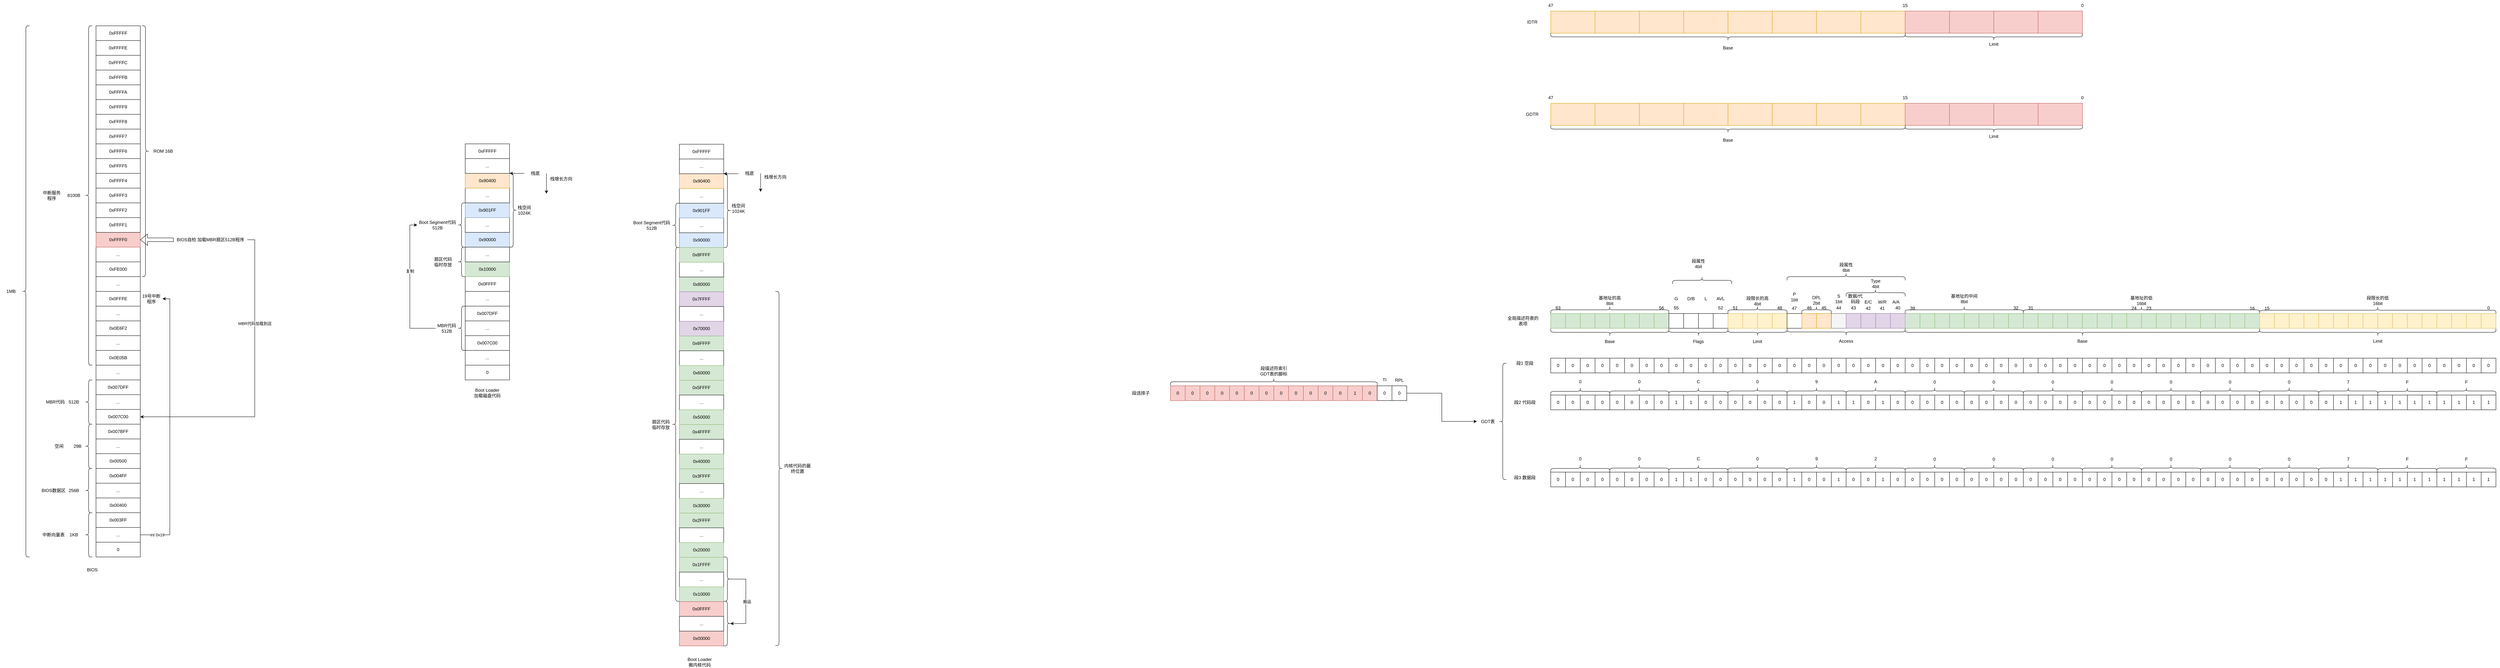<mxfile version="26.2.2">
  <diagram name="第 1 页" id="WGkBW5IIXQicfwlrZCdL">
    <mxGraphModel dx="1238" dy="2076" grid="1" gridSize="10" guides="1" tooltips="1" connect="1" arrows="1" fold="1" page="1" pageScale="1" pageWidth="827" pageHeight="1169" math="0" shadow="0">
      <root>
        <mxCell id="0" />
        <mxCell id="1" parent="0" />
        <mxCell id="3c7TaoVtellls8Rgn1t3-1" value="0x00400" style="rounded=0;whiteSpace=wrap;html=1;" parent="1" vertex="1">
          <mxGeometry x="280" y="680" width="120" height="40" as="geometry" />
        </mxCell>
        <mxCell id="3c7TaoVtellls8Rgn1t3-2" value="..." style="rounded=0;whiteSpace=wrap;html=1;" parent="1" vertex="1">
          <mxGeometry x="280" y="640" width="120" height="40" as="geometry" />
        </mxCell>
        <mxCell id="3c7TaoVtellls8Rgn1t3-3" value="0x004FF" style="rounded=0;whiteSpace=wrap;html=1;" parent="1" vertex="1">
          <mxGeometry x="280" y="600" width="120" height="40" as="geometry" />
        </mxCell>
        <mxCell id="3c7TaoVtellls8Rgn1t3-4" value="0" style="rounded=0;whiteSpace=wrap;html=1;" parent="1" vertex="1">
          <mxGeometry x="280" y="800" width="120" height="40" as="geometry" />
        </mxCell>
        <mxCell id="3c7TaoVtellls8Rgn1t3-30" style="edgeStyle=orthogonalEdgeStyle;rounded=0;orthogonalLoop=1;jettySize=auto;html=1;exitX=1;exitY=0.5;exitDx=0;exitDy=0;entryX=1;entryY=0.5;entryDx=0;entryDy=0;" parent="1" source="3c7TaoVtellls8Rgn1t3-5" target="3c7TaoVtellls8Rgn1t3-29" edge="1">
          <mxGeometry relative="1" as="geometry" />
        </mxCell>
        <mxCell id="3c7TaoVtellls8Rgn1t3-31" value="int 0x19" style="edgeLabel;html=1;align=center;verticalAlign=middle;resizable=0;points=[];" parent="3c7TaoVtellls8Rgn1t3-30" vertex="1" connectable="0">
          <mxGeometry x="-0.876" relative="1" as="geometry">
            <mxPoint as="offset" />
          </mxGeometry>
        </mxCell>
        <mxCell id="3c7TaoVtellls8Rgn1t3-5" value="..." style="rounded=0;whiteSpace=wrap;html=1;" parent="1" vertex="1">
          <mxGeometry x="280" y="760" width="120" height="40" as="geometry" />
        </mxCell>
        <mxCell id="3c7TaoVtellls8Rgn1t3-6" value="0x003FF" style="rounded=0;whiteSpace=wrap;html=1;" parent="1" vertex="1">
          <mxGeometry x="280" y="720" width="120" height="40" as="geometry" />
        </mxCell>
        <mxCell id="3c7TaoVtellls8Rgn1t3-8" value="中断向量表" style="text;html=1;align=center;verticalAlign=middle;whiteSpace=wrap;rounded=0;" parent="1" vertex="1">
          <mxGeometry x="130" y="765" width="70" height="30" as="geometry" />
        </mxCell>
        <mxCell id="3c7TaoVtellls8Rgn1t3-9" value="" style="shape=curlyBracket;whiteSpace=wrap;html=1;rounded=1;labelPosition=left;verticalLabelPosition=middle;align=right;verticalAlign=middle;" parent="1" vertex="1">
          <mxGeometry x="250" y="600" width="20" height="120" as="geometry" />
        </mxCell>
        <mxCell id="3c7TaoVtellls8Rgn1t3-10" value="1KB" style="text;html=1;align=center;verticalAlign=middle;whiteSpace=wrap;rounded=0;" parent="1" vertex="1">
          <mxGeometry x="190" y="765" width="60" height="30" as="geometry" />
        </mxCell>
        <mxCell id="3c7TaoVtellls8Rgn1t3-11" value="" style="shape=curlyBracket;whiteSpace=wrap;html=1;rounded=1;labelPosition=left;verticalLabelPosition=middle;align=right;verticalAlign=middle;" parent="1" vertex="1">
          <mxGeometry x="250" y="720" width="20" height="120" as="geometry" />
        </mxCell>
        <mxCell id="3c7TaoVtellls8Rgn1t3-12" value="256B" style="text;html=1;align=center;verticalAlign=middle;whiteSpace=wrap;rounded=0;" parent="1" vertex="1">
          <mxGeometry x="190" y="645" width="60" height="30" as="geometry" />
        </mxCell>
        <mxCell id="3c7TaoVtellls8Rgn1t3-13" value="BIOS数据区" style="text;html=1;align=center;verticalAlign=middle;whiteSpace=wrap;rounded=0;" parent="1" vertex="1">
          <mxGeometry x="130" y="645" width="70" height="30" as="geometry" />
        </mxCell>
        <mxCell id="3c7TaoVtellls8Rgn1t3-14" value="..." style="rounded=0;whiteSpace=wrap;html=1;" parent="1" vertex="1">
          <mxGeometry x="280" y="320" width="120" height="40" as="geometry" />
        </mxCell>
        <mxCell id="3c7TaoVtellls8Rgn1t3-15" value="0x0E05B" style="rounded=0;whiteSpace=wrap;html=1;" parent="1" vertex="1">
          <mxGeometry x="280" y="280" width="120" height="40" as="geometry" />
        </mxCell>
        <mxCell id="3c7TaoVtellls8Rgn1t3-16" value="0x0FFFE" style="rounded=0;whiteSpace=wrap;html=1;" parent="1" vertex="1">
          <mxGeometry x="280" y="120" width="120" height="40" as="geometry" />
        </mxCell>
        <mxCell id="3c7TaoVtellls8Rgn1t3-17" value="..." style="rounded=0;whiteSpace=wrap;html=1;" parent="1" vertex="1">
          <mxGeometry x="280" y="240" width="120" height="40" as="geometry" />
        </mxCell>
        <mxCell id="3c7TaoVtellls8Rgn1t3-18" value="" style="shape=curlyBracket;whiteSpace=wrap;html=1;rounded=1;labelPosition=left;verticalLabelPosition=middle;align=right;verticalAlign=middle;" parent="1" vertex="1">
          <mxGeometry x="250" y="-600" width="20" height="920" as="geometry" />
        </mxCell>
        <mxCell id="3c7TaoVtellls8Rgn1t3-19" value="8100B" style="text;html=1;align=center;verticalAlign=middle;whiteSpace=wrap;rounded=0;" parent="1" vertex="1">
          <mxGeometry x="190" y="-155" width="60" height="30" as="geometry" />
        </mxCell>
        <mxCell id="3c7TaoVtellls8Rgn1t3-20" value="中断服务程序" style="text;html=1;align=center;verticalAlign=middle;whiteSpace=wrap;rounded=0;" parent="1" vertex="1">
          <mxGeometry x="130" y="-155" width="60" height="30" as="geometry" />
        </mxCell>
        <mxCell id="3c7TaoVtellls8Rgn1t3-21" value="..." style="rounded=0;whiteSpace=wrap;html=1;" parent="1" vertex="1">
          <mxGeometry x="280" y="80" width="120" height="40" as="geometry" />
        </mxCell>
        <mxCell id="3c7TaoVtellls8Rgn1t3-23" value="" style="shape=curlyBracket;whiteSpace=wrap;html=1;rounded=1;labelPosition=left;verticalLabelPosition=middle;align=right;verticalAlign=middle;" parent="1" vertex="1">
          <mxGeometry x="80" y="-600" width="20" height="1440" as="geometry" />
        </mxCell>
        <mxCell id="3c7TaoVtellls8Rgn1t3-24" value="1MB" style="text;html=1;align=center;verticalAlign=middle;whiteSpace=wrap;rounded=0;" parent="1" vertex="1">
          <mxGeometry x="20" y="105" width="60" height="30" as="geometry" />
        </mxCell>
        <mxCell id="3c7TaoVtellls8Rgn1t3-25" value="BIOS" style="text;html=1;align=center;verticalAlign=middle;whiteSpace=wrap;rounded=0;" parent="1" vertex="1">
          <mxGeometry x="220" y="860" width="100" height="30" as="geometry" />
        </mxCell>
        <mxCell id="3c7TaoVtellls8Rgn1t3-26" value="0x0E6F2" style="rounded=0;whiteSpace=wrap;html=1;" parent="1" vertex="1">
          <mxGeometry x="280" y="200" width="120" height="40" as="geometry" />
        </mxCell>
        <mxCell id="3c7TaoVtellls8Rgn1t3-27" value="..." style="rounded=0;whiteSpace=wrap;html=1;" parent="1" vertex="1">
          <mxGeometry x="280" y="160" width="120" height="40" as="geometry" />
        </mxCell>
        <mxCell id="3c7TaoVtellls8Rgn1t3-29" value="19号中断程序" style="text;html=1;align=center;verticalAlign=middle;whiteSpace=wrap;rounded=0;" parent="1" vertex="1">
          <mxGeometry x="400" y="125" width="60" height="30" as="geometry" />
        </mxCell>
        <mxCell id="3c7TaoVtellls8Rgn1t3-32" value="0xFE000" style="rounded=0;whiteSpace=wrap;html=1;" parent="1" vertex="1">
          <mxGeometry x="280" y="40" width="120" height="40" as="geometry" />
        </mxCell>
        <mxCell id="3c7TaoVtellls8Rgn1t3-33" value="..." style="rounded=0;whiteSpace=wrap;html=1;" parent="1" vertex="1">
          <mxGeometry x="280" width="120" height="40" as="geometry" />
        </mxCell>
        <mxCell id="3c7TaoVtellls8Rgn1t3-34" value="0xFFFF0" style="rounded=0;whiteSpace=wrap;html=1;fillColor=#f8cecc;strokeColor=#b85450;" parent="1" vertex="1">
          <mxGeometry x="280" y="-40" width="120" height="40" as="geometry" />
        </mxCell>
        <mxCell id="3c7TaoVtellls8Rgn1t3-36" value="" style="shape=curlyBracket;whiteSpace=wrap;html=1;rounded=1;flipH=1;labelPosition=right;verticalLabelPosition=middle;align=left;verticalAlign=middle;" parent="1" vertex="1">
          <mxGeometry x="404" y="-600" width="20" height="680" as="geometry" />
        </mxCell>
        <mxCell id="3c7TaoVtellls8Rgn1t3-37" value="ROM 16B" style="text;html=1;align=center;verticalAlign=middle;whiteSpace=wrap;rounded=0;" parent="1" vertex="1">
          <mxGeometry x="413.5" y="-275" width="96" height="30" as="geometry" />
        </mxCell>
        <mxCell id="3c7TaoVtellls8Rgn1t3-38" value="0xFFFFF" style="rounded=0;whiteSpace=wrap;html=1;" parent="1" vertex="1">
          <mxGeometry x="280" y="-600" width="120" height="40" as="geometry" />
        </mxCell>
        <mxCell id="3c7TaoVtellls8Rgn1t3-39" value="0xFFFFE" style="rounded=0;whiteSpace=wrap;html=1;" parent="1" vertex="1">
          <mxGeometry x="280" y="-560" width="120" height="40" as="geometry" />
        </mxCell>
        <mxCell id="3c7TaoVtellls8Rgn1t3-40" value="0xFFFFC" style="rounded=0;whiteSpace=wrap;html=1;" parent="1" vertex="1">
          <mxGeometry x="280" y="-520" width="120" height="40" as="geometry" />
        </mxCell>
        <mxCell id="3c7TaoVtellls8Rgn1t3-41" value="0xFFFFB" style="rounded=0;whiteSpace=wrap;html=1;" parent="1" vertex="1">
          <mxGeometry x="280" y="-480" width="120" height="40" as="geometry" />
        </mxCell>
        <mxCell id="3c7TaoVtellls8Rgn1t3-42" value="0xFFFFA" style="rounded=0;whiteSpace=wrap;html=1;" parent="1" vertex="1">
          <mxGeometry x="280" y="-440" width="120" height="40" as="geometry" />
        </mxCell>
        <mxCell id="3c7TaoVtellls8Rgn1t3-43" value="0xFFFF9" style="rounded=0;whiteSpace=wrap;html=1;" parent="1" vertex="1">
          <mxGeometry x="280" y="-400" width="120" height="40" as="geometry" />
        </mxCell>
        <mxCell id="3c7TaoVtellls8Rgn1t3-44" value="0xFFFF8" style="rounded=0;whiteSpace=wrap;html=1;" parent="1" vertex="1">
          <mxGeometry x="280" y="-360" width="120" height="40" as="geometry" />
        </mxCell>
        <mxCell id="3c7TaoVtellls8Rgn1t3-45" value="0xFFFF7" style="rounded=0;whiteSpace=wrap;html=1;" parent="1" vertex="1">
          <mxGeometry x="280" y="-320" width="120" height="40" as="geometry" />
        </mxCell>
        <mxCell id="3c7TaoVtellls8Rgn1t3-46" value="0xFFFF6" style="rounded=0;whiteSpace=wrap;html=1;" parent="1" vertex="1">
          <mxGeometry x="280" y="-280" width="120" height="40" as="geometry" />
        </mxCell>
        <mxCell id="3c7TaoVtellls8Rgn1t3-47" value="0xFFFF5" style="rounded=0;whiteSpace=wrap;html=1;" parent="1" vertex="1">
          <mxGeometry x="280" y="-240" width="120" height="40" as="geometry" />
        </mxCell>
        <mxCell id="3c7TaoVtellls8Rgn1t3-48" value="0xFFFF4" style="rounded=0;whiteSpace=wrap;html=1;" parent="1" vertex="1">
          <mxGeometry x="280" y="-200" width="120" height="40" as="geometry" />
        </mxCell>
        <mxCell id="3c7TaoVtellls8Rgn1t3-49" value="0xFFFF3" style="rounded=0;whiteSpace=wrap;html=1;" parent="1" vertex="1">
          <mxGeometry x="280" y="-160" width="120" height="40" as="geometry" />
        </mxCell>
        <mxCell id="3c7TaoVtellls8Rgn1t3-50" value="0xFFFF2" style="rounded=0;whiteSpace=wrap;html=1;" parent="1" vertex="1">
          <mxGeometry x="280" y="-120" width="120" height="40" as="geometry" />
        </mxCell>
        <mxCell id="3c7TaoVtellls8Rgn1t3-51" value="0xFFFF1" style="rounded=0;whiteSpace=wrap;html=1;" parent="1" vertex="1">
          <mxGeometry x="280" y="-80" width="120" height="40" as="geometry" />
        </mxCell>
        <mxCell id="3c7TaoVtellls8Rgn1t3-52" value="" style="shape=flexArrow;endArrow=classic;html=1;rounded=0;entryX=1;entryY=0.5;entryDx=0;entryDy=0;" parent="1" target="3c7TaoVtellls8Rgn1t3-34" edge="1">
          <mxGeometry width="50" height="50" relative="1" as="geometry">
            <mxPoint x="490" y="-20" as="sourcePoint" />
            <mxPoint x="660" y="-30" as="targetPoint" />
          </mxGeometry>
        </mxCell>
        <mxCell id="3c7TaoVtellls8Rgn1t3-67" style="edgeStyle=orthogonalEdgeStyle;rounded=0;orthogonalLoop=1;jettySize=auto;html=1;exitX=1;exitY=0.5;exitDx=0;exitDy=0;entryX=1;entryY=0.5;entryDx=0;entryDy=0;" parent="1" source="3c7TaoVtellls8Rgn1t3-53" target="3c7TaoVtellls8Rgn1t3-57" edge="1">
          <mxGeometry relative="1" as="geometry" />
        </mxCell>
        <mxCell id="3c7TaoVtellls8Rgn1t3-68" value="MBR代码加载到这" style="edgeLabel;html=1;align=center;verticalAlign=middle;resizable=0;points=[];" parent="3c7TaoVtellls8Rgn1t3-67" vertex="1" connectable="0">
          <mxGeometry x="-0.39" relative="1" as="geometry">
            <mxPoint as="offset" />
          </mxGeometry>
        </mxCell>
        <mxCell id="3c7TaoVtellls8Rgn1t3-53" value="BIOS自检 加载MBR扇区512B程序" style="text;html=1;align=center;verticalAlign=middle;whiteSpace=wrap;rounded=0;" parent="1" vertex="1">
          <mxGeometry x="490" y="-35" width="200" height="30" as="geometry" />
        </mxCell>
        <mxCell id="3c7TaoVtellls8Rgn1t3-54" value="0x00500" style="rounded=0;whiteSpace=wrap;html=1;" parent="1" vertex="1">
          <mxGeometry x="280" y="560" width="120" height="40" as="geometry" />
        </mxCell>
        <mxCell id="3c7TaoVtellls8Rgn1t3-55" value="..." style="rounded=0;whiteSpace=wrap;html=1;" parent="1" vertex="1">
          <mxGeometry x="280" y="520" width="120" height="40" as="geometry" />
        </mxCell>
        <mxCell id="3c7TaoVtellls8Rgn1t3-56" value="0x007BFF" style="rounded=0;whiteSpace=wrap;html=1;" parent="1" vertex="1">
          <mxGeometry x="280" y="480" width="120" height="40" as="geometry" />
        </mxCell>
        <mxCell id="3c7TaoVtellls8Rgn1t3-57" value="0x007C00" style="rounded=0;whiteSpace=wrap;html=1;" parent="1" vertex="1">
          <mxGeometry x="280" y="440" width="120" height="40" as="geometry" />
        </mxCell>
        <mxCell id="3c7TaoVtellls8Rgn1t3-58" value="..." style="rounded=0;whiteSpace=wrap;html=1;" parent="1" vertex="1">
          <mxGeometry x="280" y="400" width="120" height="40" as="geometry" />
        </mxCell>
        <mxCell id="3c7TaoVtellls8Rgn1t3-59" value="0x007DFF" style="rounded=0;whiteSpace=wrap;html=1;" parent="1" vertex="1">
          <mxGeometry x="280" y="360" width="120" height="40" as="geometry" />
        </mxCell>
        <mxCell id="3c7TaoVtellls8Rgn1t3-61" value="" style="shape=curlyBracket;whiteSpace=wrap;html=1;rounded=1;labelPosition=left;verticalLabelPosition=middle;align=right;verticalAlign=middle;" parent="1" vertex="1">
          <mxGeometry x="250" y="480" width="20" height="120" as="geometry" />
        </mxCell>
        <mxCell id="3c7TaoVtellls8Rgn1t3-62" value="" style="shape=curlyBracket;whiteSpace=wrap;html=1;rounded=1;labelPosition=left;verticalLabelPosition=middle;align=right;verticalAlign=middle;" parent="1" vertex="1">
          <mxGeometry x="250" y="360" width="20" height="120" as="geometry" />
        </mxCell>
        <mxCell id="3c7TaoVtellls8Rgn1t3-63" value="29B" style="text;html=1;align=center;verticalAlign=middle;whiteSpace=wrap;rounded=0;" parent="1" vertex="1">
          <mxGeometry x="200" y="525" width="60" height="30" as="geometry" />
        </mxCell>
        <mxCell id="3c7TaoVtellls8Rgn1t3-64" value="空闲" style="text;html=1;align=center;verticalAlign=middle;whiteSpace=wrap;rounded=0;" parent="1" vertex="1">
          <mxGeometry x="150" y="525" width="60" height="30" as="geometry" />
        </mxCell>
        <mxCell id="3c7TaoVtellls8Rgn1t3-65" value="512B" style="text;html=1;align=center;verticalAlign=middle;whiteSpace=wrap;rounded=0;" parent="1" vertex="1">
          <mxGeometry x="190" y="405" width="60" height="30" as="geometry" />
        </mxCell>
        <mxCell id="3c7TaoVtellls8Rgn1t3-66" value="MBR代码" style="text;html=1;align=center;verticalAlign=middle;whiteSpace=wrap;rounded=0;" parent="1" vertex="1">
          <mxGeometry x="140" y="405" width="60" height="30" as="geometry" />
        </mxCell>
        <mxCell id="-2iCqf_mqISkM30TJDvY-4" value="0" style="rounded=0;whiteSpace=wrap;html=1;" parent="1" vertex="1">
          <mxGeometry x="1280" y="320" width="120" height="40" as="geometry" />
        </mxCell>
        <mxCell id="-2iCqf_mqISkM30TJDvY-7" value="..." style="rounded=0;whiteSpace=wrap;html=1;" parent="1" vertex="1">
          <mxGeometry x="1280" y="280" width="120" height="40" as="geometry" />
        </mxCell>
        <mxCell id="-2iCqf_mqISkM30TJDvY-15" value="..." style="rounded=0;whiteSpace=wrap;html=1;" parent="1" vertex="1">
          <mxGeometry x="1280" y="120" width="120" height="40" as="geometry" />
        </mxCell>
        <mxCell id="-2iCqf_mqISkM30TJDvY-22" value="0x0FFFF" style="rounded=0;whiteSpace=wrap;html=1;" parent="1" vertex="1">
          <mxGeometry x="1280" y="80" width="120" height="40" as="geometry" />
        </mxCell>
        <mxCell id="-2iCqf_mqISkM30TJDvY-24" value="Boot Loader&lt;div&gt;加载磁盘代码&lt;/div&gt;" style="text;html=1;align=center;verticalAlign=middle;whiteSpace=wrap;rounded=0;" parent="1" vertex="1">
          <mxGeometry x="1195" y="380" width="290" height="30" as="geometry" />
        </mxCell>
        <mxCell id="-2iCqf_mqISkM30TJDvY-33" value="0xFFFFF" style="rounded=0;whiteSpace=wrap;html=1;" parent="1" vertex="1">
          <mxGeometry x="1280" y="-280" width="120" height="40" as="geometry" />
        </mxCell>
        <mxCell id="-2iCqf_mqISkM30TJDvY-54" value="0x007C00" style="rounded=0;whiteSpace=wrap;html=1;" parent="1" vertex="1">
          <mxGeometry x="1280" y="240" width="120" height="40" as="geometry" />
        </mxCell>
        <mxCell id="-2iCqf_mqISkM30TJDvY-55" value="..." style="rounded=0;whiteSpace=wrap;html=1;" parent="1" vertex="1">
          <mxGeometry x="1280" y="200" width="120" height="40" as="geometry" />
        </mxCell>
        <mxCell id="-2iCqf_mqISkM30TJDvY-56" value="0x007DFF" style="rounded=0;whiteSpace=wrap;html=1;" parent="1" vertex="1">
          <mxGeometry x="1280" y="160" width="120" height="40" as="geometry" />
        </mxCell>
        <mxCell id="-2iCqf_mqISkM30TJDvY-58" value="" style="shape=curlyBracket;whiteSpace=wrap;html=1;rounded=1;labelPosition=left;verticalLabelPosition=middle;align=right;verticalAlign=middle;" parent="1" vertex="1">
          <mxGeometry x="1260" y="-120" width="20" height="120" as="geometry" />
        </mxCell>
        <mxCell id="-2iCqf_mqISkM30TJDvY-70" style="edgeStyle=orthogonalEdgeStyle;rounded=0;orthogonalLoop=1;jettySize=auto;html=1;exitX=0;exitY=0.5;exitDx=0;exitDy=0;entryX=0;entryY=0.5;entryDx=0;entryDy=0;" parent="1" source="-2iCqf_mqISkM30TJDvY-62" target="-2iCqf_mqISkM30TJDvY-69" edge="1">
          <mxGeometry relative="1" as="geometry" />
        </mxCell>
        <mxCell id="-2iCqf_mqISkM30TJDvY-71" value="复制" style="edgeLabel;html=1;align=center;verticalAlign=middle;resizable=0;points=[];" parent="-2iCqf_mqISkM30TJDvY-70" vertex="1" connectable="0">
          <mxGeometry x="0.218" relative="1" as="geometry">
            <mxPoint as="offset" />
          </mxGeometry>
        </mxCell>
        <mxCell id="-2iCqf_mqISkM30TJDvY-62" value="MBR代码 512B" style="text;html=1;align=center;verticalAlign=middle;whiteSpace=wrap;rounded=0;" parent="1" vertex="1">
          <mxGeometry x="1200" y="205" width="60" height="30" as="geometry" />
        </mxCell>
        <mxCell id="-2iCqf_mqISkM30TJDvY-63" value="0x90000" style="rounded=0;whiteSpace=wrap;html=1;fillColor=#dae8fc;strokeColor=#6c8ebf;" parent="1" vertex="1">
          <mxGeometry x="1280" y="-40" width="120" height="40" as="geometry" />
        </mxCell>
        <mxCell id="-2iCqf_mqISkM30TJDvY-64" value="..." style="rounded=0;whiteSpace=wrap;html=1;" parent="1" vertex="1">
          <mxGeometry x="1280" y="-80" width="120" height="40" as="geometry" />
        </mxCell>
        <mxCell id="-2iCqf_mqISkM30TJDvY-65" value="0x901FF" style="rounded=0;whiteSpace=wrap;html=1;fillColor=#dae8fc;strokeColor=#6c8ebf;" parent="1" vertex="1">
          <mxGeometry x="1280" y="-120" width="120" height="40" as="geometry" />
        </mxCell>
        <mxCell id="-2iCqf_mqISkM30TJDvY-66" value="..." style="rounded=0;whiteSpace=wrap;html=1;" parent="1" vertex="1">
          <mxGeometry x="1280" y="-160" width="120" height="40" as="geometry" />
        </mxCell>
        <mxCell id="-2iCqf_mqISkM30TJDvY-67" value="" style="shape=curlyBracket;whiteSpace=wrap;html=1;rounded=1;labelPosition=left;verticalLabelPosition=middle;align=right;verticalAlign=middle;" parent="1" vertex="1">
          <mxGeometry x="1260" y="160" width="20" height="120" as="geometry" />
        </mxCell>
        <mxCell id="-2iCqf_mqISkM30TJDvY-69" value="Boot Segment代码 512B" style="text;html=1;align=center;verticalAlign=middle;whiteSpace=wrap;rounded=0;" parent="1" vertex="1">
          <mxGeometry x="1150" y="-75" width="110" height="30" as="geometry" />
        </mxCell>
        <mxCell id="_qCiN8cFtveXNgwi4NC1-1" value="0x90400" style="rounded=0;whiteSpace=wrap;html=1;fillColor=#ffe6cc;strokeColor=#d79b00;" parent="1" vertex="1">
          <mxGeometry x="1280" y="-200" width="120" height="40" as="geometry" />
        </mxCell>
        <mxCell id="_qCiN8cFtveXNgwi4NC1-2" value="..." style="rounded=0;whiteSpace=wrap;html=1;" parent="1" vertex="1">
          <mxGeometry x="1280" y="-240" width="120" height="40" as="geometry" />
        </mxCell>
        <mxCell id="_qCiN8cFtveXNgwi4NC1-3" value="" style="endArrow=classic;html=1;rounded=0;entryX=1;entryY=0;entryDx=0;entryDy=0;" parent="1" target="_qCiN8cFtveXNgwi4NC1-1" edge="1">
          <mxGeometry width="50" height="50" relative="1" as="geometry">
            <mxPoint x="1440" y="-200" as="sourcePoint" />
            <mxPoint x="1260" y="-115" as="targetPoint" />
          </mxGeometry>
        </mxCell>
        <mxCell id="_qCiN8cFtveXNgwi4NC1-4" value="栈底" style="text;html=1;align=center;verticalAlign=middle;whiteSpace=wrap;rounded=0;" parent="1" vertex="1">
          <mxGeometry x="1440" y="-215" width="60" height="30" as="geometry" />
        </mxCell>
        <mxCell id="_qCiN8cFtveXNgwi4NC1-5" value="" style="endArrow=classic;html=1;rounded=0;exitX=1;exitY=0.5;exitDx=0;exitDy=0;" parent="1" source="_qCiN8cFtveXNgwi4NC1-4" edge="1">
          <mxGeometry width="50" height="50" relative="1" as="geometry">
            <mxPoint x="1210" y="-5" as="sourcePoint" />
            <mxPoint x="1500" y="-145" as="targetPoint" />
          </mxGeometry>
        </mxCell>
        <mxCell id="_qCiN8cFtveXNgwi4NC1-6" value="栈增长方向" style="text;html=1;align=center;verticalAlign=middle;whiteSpace=wrap;rounded=0;" parent="1" vertex="1">
          <mxGeometry x="1500" y="-200" width="80" height="30" as="geometry" />
        </mxCell>
        <mxCell id="_qCiN8cFtveXNgwi4NC1-7" value="" style="shape=curlyBracket;whiteSpace=wrap;html=1;rounded=1;flipH=1;labelPosition=right;verticalLabelPosition=middle;align=left;verticalAlign=middle;" parent="1" vertex="1">
          <mxGeometry x="1400" y="-200" width="20" height="200" as="geometry" />
        </mxCell>
        <mxCell id="_qCiN8cFtveXNgwi4NC1-8" value="栈空间 1024K" style="text;html=1;align=center;verticalAlign=middle;whiteSpace=wrap;rounded=0;" parent="1" vertex="1">
          <mxGeometry x="1410" y="-115" width="60" height="30" as="geometry" />
        </mxCell>
        <mxCell id="QBygn94gDZrxnFcKJMGF-1" value="0x10000" style="rounded=0;whiteSpace=wrap;html=1;fillColor=#d5e8d4;strokeColor=#82b366;" parent="1" vertex="1">
          <mxGeometry x="1280" y="40" width="120" height="40" as="geometry" />
        </mxCell>
        <mxCell id="QBygn94gDZrxnFcKJMGF-2" value="..." style="rounded=0;whiteSpace=wrap;html=1;" parent="1" vertex="1">
          <mxGeometry x="1280" width="120" height="40" as="geometry" />
        </mxCell>
        <mxCell id="QBygn94gDZrxnFcKJMGF-3" value="" style="shape=curlyBracket;whiteSpace=wrap;html=1;rounded=1;labelPosition=left;verticalLabelPosition=middle;align=right;verticalAlign=middle;" parent="1" vertex="1">
          <mxGeometry x="1260" width="20" height="80" as="geometry" />
        </mxCell>
        <mxCell id="QBygn94gDZrxnFcKJMGF-4" value="扇区代码临时存放" style="text;html=1;align=center;verticalAlign=middle;whiteSpace=wrap;rounded=0;" parent="1" vertex="1">
          <mxGeometry x="1190" y="25" width="60" height="30" as="geometry" />
        </mxCell>
        <mxCell id="QBygn94gDZrxnFcKJMGF-9" value="Boot Loader&lt;div&gt;搬内核代码&lt;/div&gt;" style="text;html=1;align=center;verticalAlign=middle;whiteSpace=wrap;rounded=0;" parent="1" vertex="1">
          <mxGeometry x="1770" y="1110" width="290" height="30" as="geometry" />
        </mxCell>
        <mxCell id="QBygn94gDZrxnFcKJMGF-10" value="0xFFFFF" style="rounded=0;whiteSpace=wrap;html=1;" parent="1" vertex="1">
          <mxGeometry x="1860.05" y="-279" width="120" height="40" as="geometry" />
        </mxCell>
        <mxCell id="QBygn94gDZrxnFcKJMGF-14" value="" style="shape=curlyBracket;whiteSpace=wrap;html=1;rounded=1;labelPosition=left;verticalLabelPosition=middle;align=right;verticalAlign=middle;" parent="1" vertex="1">
          <mxGeometry x="1840.05" y="-119" width="20" height="120" as="geometry" />
        </mxCell>
        <mxCell id="QBygn94gDZrxnFcKJMGF-18" value="0x90000" style="rounded=0;whiteSpace=wrap;html=1;fillColor=#dae8fc;strokeColor=#6c8ebf;" parent="1" vertex="1">
          <mxGeometry x="1860.05" y="-39" width="120" height="40" as="geometry" />
        </mxCell>
        <mxCell id="QBygn94gDZrxnFcKJMGF-19" value="..." style="rounded=0;whiteSpace=wrap;html=1;" parent="1" vertex="1">
          <mxGeometry x="1860.05" y="-79" width="120" height="40" as="geometry" />
        </mxCell>
        <mxCell id="QBygn94gDZrxnFcKJMGF-20" value="0x901FF" style="rounded=0;whiteSpace=wrap;html=1;fillColor=#dae8fc;strokeColor=#6c8ebf;" parent="1" vertex="1">
          <mxGeometry x="1860.05" y="-119" width="120" height="40" as="geometry" />
        </mxCell>
        <mxCell id="QBygn94gDZrxnFcKJMGF-21" value="..." style="rounded=0;whiteSpace=wrap;html=1;" parent="1" vertex="1">
          <mxGeometry x="1860.05" y="-159" width="120" height="40" as="geometry" />
        </mxCell>
        <mxCell id="QBygn94gDZrxnFcKJMGF-23" value="Boot Segment代码 512B" style="text;html=1;align=center;verticalAlign=middle;whiteSpace=wrap;rounded=0;" parent="1" vertex="1">
          <mxGeometry x="1730.05" y="-74" width="110" height="30" as="geometry" />
        </mxCell>
        <mxCell id="QBygn94gDZrxnFcKJMGF-24" value="0x90400" style="rounded=0;whiteSpace=wrap;html=1;fillColor=#ffe6cc;strokeColor=#d79b00;" parent="1" vertex="1">
          <mxGeometry x="1860.05" y="-199" width="120" height="40" as="geometry" />
        </mxCell>
        <mxCell id="QBygn94gDZrxnFcKJMGF-25" value="..." style="rounded=0;whiteSpace=wrap;html=1;" parent="1" vertex="1">
          <mxGeometry x="1860.05" y="-239" width="120" height="40" as="geometry" />
        </mxCell>
        <mxCell id="QBygn94gDZrxnFcKJMGF-26" value="" style="endArrow=classic;html=1;rounded=0;entryX=1;entryY=0;entryDx=0;entryDy=0;" parent="1" target="QBygn94gDZrxnFcKJMGF-24" edge="1">
          <mxGeometry width="50" height="50" relative="1" as="geometry">
            <mxPoint x="2020.05" y="-199" as="sourcePoint" />
            <mxPoint x="1840.05" y="-114" as="targetPoint" />
          </mxGeometry>
        </mxCell>
        <mxCell id="QBygn94gDZrxnFcKJMGF-27" value="栈底" style="text;html=1;align=center;verticalAlign=middle;whiteSpace=wrap;rounded=0;" parent="1" vertex="1">
          <mxGeometry x="2020.05" y="-215" width="60" height="30" as="geometry" />
        </mxCell>
        <mxCell id="QBygn94gDZrxnFcKJMGF-28" value="" style="endArrow=classic;html=1;rounded=0;exitX=1;exitY=0.5;exitDx=0;exitDy=0;" parent="1" source="QBygn94gDZrxnFcKJMGF-27" edge="1">
          <mxGeometry width="50" height="50" relative="1" as="geometry">
            <mxPoint x="1790.05" y="-10" as="sourcePoint" />
            <mxPoint x="2080.05" y="-150" as="targetPoint" />
          </mxGeometry>
        </mxCell>
        <mxCell id="QBygn94gDZrxnFcKJMGF-29" value="栈增长方向" style="text;html=1;align=center;verticalAlign=middle;whiteSpace=wrap;rounded=0;" parent="1" vertex="1">
          <mxGeometry x="2080.05" y="-205" width="80" height="30" as="geometry" />
        </mxCell>
        <mxCell id="QBygn94gDZrxnFcKJMGF-30" value="" style="shape=curlyBracket;whiteSpace=wrap;html=1;rounded=1;flipH=1;labelPosition=right;verticalLabelPosition=middle;align=left;verticalAlign=middle;" parent="1" vertex="1">
          <mxGeometry x="1980.05" y="-199" width="20" height="200" as="geometry" />
        </mxCell>
        <mxCell id="QBygn94gDZrxnFcKJMGF-31" value="栈空间 1024K" style="text;html=1;align=center;verticalAlign=middle;whiteSpace=wrap;rounded=0;" parent="1" vertex="1">
          <mxGeometry x="1990.05" y="-120" width="60" height="30" as="geometry" />
        </mxCell>
        <mxCell id="QBygn94gDZrxnFcKJMGF-32" value="0x80000" style="rounded=0;whiteSpace=wrap;html=1;fillColor=#d5e8d4;strokeColor=#82b366;" parent="1" vertex="1">
          <mxGeometry x="1860.05" y="81" width="120" height="40" as="geometry" />
        </mxCell>
        <mxCell id="QBygn94gDZrxnFcKJMGF-33" value="..." style="rounded=0;whiteSpace=wrap;html=1;" parent="1" vertex="1">
          <mxGeometry x="1860.05" y="41" width="120" height="40" as="geometry" />
        </mxCell>
        <mxCell id="QBygn94gDZrxnFcKJMGF-34" value="" style="shape=curlyBracket;whiteSpace=wrap;html=1;rounded=1;labelPosition=left;verticalLabelPosition=middle;align=right;verticalAlign=middle;" parent="1" vertex="1">
          <mxGeometry x="1840.05" y="1" width="20" height="959" as="geometry" />
        </mxCell>
        <mxCell id="QBygn94gDZrxnFcKJMGF-35" value="扇区代码临时存放" style="text;html=1;align=center;verticalAlign=middle;whiteSpace=wrap;rounded=0;" parent="1" vertex="1">
          <mxGeometry x="1780.05" y="465.5" width="60" height="30" as="geometry" />
        </mxCell>
        <mxCell id="QBygn94gDZrxnFcKJMGF-36" value="0x8FFFF" style="rounded=0;whiteSpace=wrap;html=1;fillColor=#d5e8d4;strokeColor=#82b366;" parent="1" vertex="1">
          <mxGeometry x="1860.05" y="1" width="120" height="40" as="geometry" />
        </mxCell>
        <mxCell id="QBygn94gDZrxnFcKJMGF-37" value="0x7FFFF" style="rounded=0;whiteSpace=wrap;html=1;fillColor=#e1d5e7;strokeColor=#9673a6;" parent="1" vertex="1">
          <mxGeometry x="1860.05" y="121" width="120" height="40" as="geometry" />
        </mxCell>
        <mxCell id="QBygn94gDZrxnFcKJMGF-38" value="..." style="rounded=0;whiteSpace=wrap;html=1;" parent="1" vertex="1">
          <mxGeometry x="1860.05" y="161" width="120" height="40" as="geometry" />
        </mxCell>
        <mxCell id="QBygn94gDZrxnFcKJMGF-39" value="0x70000" style="rounded=0;whiteSpace=wrap;html=1;fillColor=#e1d5e7;strokeColor=#9673a6;" parent="1" vertex="1">
          <mxGeometry x="1860.05" y="201" width="120" height="40" as="geometry" />
        </mxCell>
        <mxCell id="QBygn94gDZrxnFcKJMGF-41" value="0x6FFFF" style="rounded=0;whiteSpace=wrap;html=1;fillColor=#d5e8d4;strokeColor=#82b366;" parent="1" vertex="1">
          <mxGeometry x="1860.05" y="241" width="120" height="40" as="geometry" />
        </mxCell>
        <mxCell id="QBygn94gDZrxnFcKJMGF-42" value="..." style="rounded=0;whiteSpace=wrap;html=1;" parent="1" vertex="1">
          <mxGeometry x="1860.05" y="281" width="120" height="40" as="geometry" />
        </mxCell>
        <mxCell id="QBygn94gDZrxnFcKJMGF-43" value="0x60000" style="rounded=0;whiteSpace=wrap;html=1;fillColor=#d5e8d4;strokeColor=#82b366;" parent="1" vertex="1">
          <mxGeometry x="1860.05" y="321" width="120" height="40" as="geometry" />
        </mxCell>
        <mxCell id="QBygn94gDZrxnFcKJMGF-44" value="0x5FFFF" style="rounded=0;whiteSpace=wrap;html=1;fillColor=#d5e8d4;strokeColor=#82b366;" parent="1" vertex="1">
          <mxGeometry x="1860.05" y="361" width="120" height="40" as="geometry" />
        </mxCell>
        <mxCell id="QBygn94gDZrxnFcKJMGF-45" value="..." style="rounded=0;whiteSpace=wrap;html=1;" parent="1" vertex="1">
          <mxGeometry x="1860.05" y="401" width="120" height="40" as="geometry" />
        </mxCell>
        <mxCell id="QBygn94gDZrxnFcKJMGF-46" value="0x50000" style="rounded=0;whiteSpace=wrap;html=1;fillColor=#d5e8d4;strokeColor=#82b366;" parent="1" vertex="1">
          <mxGeometry x="1860.05" y="441" width="120" height="40" as="geometry" />
        </mxCell>
        <mxCell id="QBygn94gDZrxnFcKJMGF-47" value="0x4FFFF" style="rounded=0;whiteSpace=wrap;html=1;fillColor=#d5e8d4;strokeColor=#82b366;" parent="1" vertex="1">
          <mxGeometry x="1860.05" y="481" width="120" height="40" as="geometry" />
        </mxCell>
        <mxCell id="QBygn94gDZrxnFcKJMGF-48" value="..." style="rounded=0;whiteSpace=wrap;html=1;" parent="1" vertex="1">
          <mxGeometry x="1860.05" y="521" width="120" height="40" as="geometry" />
        </mxCell>
        <mxCell id="QBygn94gDZrxnFcKJMGF-49" value="0x40000" style="rounded=0;whiteSpace=wrap;html=1;fillColor=#d5e8d4;strokeColor=#82b366;" parent="1" vertex="1">
          <mxGeometry x="1860.05" y="561" width="120" height="40" as="geometry" />
        </mxCell>
        <mxCell id="QBygn94gDZrxnFcKJMGF-50" value="0x3FFFF" style="rounded=0;whiteSpace=wrap;html=1;fillColor=#d5e8d4;strokeColor=#82b366;" parent="1" vertex="1">
          <mxGeometry x="1860.05" y="601" width="120" height="40" as="geometry" />
        </mxCell>
        <mxCell id="QBygn94gDZrxnFcKJMGF-51" value="..." style="rounded=0;whiteSpace=wrap;html=1;" parent="1" vertex="1">
          <mxGeometry x="1860.05" y="641" width="120" height="40" as="geometry" />
        </mxCell>
        <mxCell id="QBygn94gDZrxnFcKJMGF-52" value="0x30000" style="rounded=0;whiteSpace=wrap;html=1;fillColor=#d5e8d4;strokeColor=#82b366;" parent="1" vertex="1">
          <mxGeometry x="1860.05" y="681" width="120" height="40" as="geometry" />
        </mxCell>
        <mxCell id="QBygn94gDZrxnFcKJMGF-53" value="0x2FFFF" style="rounded=0;whiteSpace=wrap;html=1;fillColor=#d5e8d4;strokeColor=#82b366;" parent="1" vertex="1">
          <mxGeometry x="1860.05" y="721" width="120" height="40" as="geometry" />
        </mxCell>
        <mxCell id="QBygn94gDZrxnFcKJMGF-54" value="..." style="rounded=0;whiteSpace=wrap;html=1;" parent="1" vertex="1">
          <mxGeometry x="1860.05" y="761" width="120" height="40" as="geometry" />
        </mxCell>
        <mxCell id="QBygn94gDZrxnFcKJMGF-55" value="0x20000" style="rounded=0;whiteSpace=wrap;html=1;fillColor=#d5e8d4;strokeColor=#82b366;" parent="1" vertex="1">
          <mxGeometry x="1860.05" y="801" width="120" height="40" as="geometry" />
        </mxCell>
        <mxCell id="QBygn94gDZrxnFcKJMGF-56" value="0x1FFFF" style="rounded=0;whiteSpace=wrap;html=1;fillColor=#d5e8d4;strokeColor=#82b366;" parent="1" vertex="1">
          <mxGeometry x="1860.05" y="841" width="120" height="40" as="geometry" />
        </mxCell>
        <mxCell id="QBygn94gDZrxnFcKJMGF-57" value="..." style="rounded=0;whiteSpace=wrap;html=1;" parent="1" vertex="1">
          <mxGeometry x="1860.05" y="881" width="120" height="40" as="geometry" />
        </mxCell>
        <mxCell id="QBygn94gDZrxnFcKJMGF-58" value="0x10000" style="rounded=0;whiteSpace=wrap;html=1;fillColor=#d5e8d4;strokeColor=#82b366;" parent="1" vertex="1">
          <mxGeometry x="1860.05" y="921" width="120" height="40" as="geometry" />
        </mxCell>
        <mxCell id="QBygn94gDZrxnFcKJMGF-59" value="0x00000" style="rounded=0;whiteSpace=wrap;html=1;fillColor=#f8cecc;strokeColor=#b85450;" parent="1" vertex="1">
          <mxGeometry x="1860.05" y="1041" width="120" height="40" as="geometry" />
        </mxCell>
        <mxCell id="QBygn94gDZrxnFcKJMGF-60" value="0x0FFFF" style="rounded=0;whiteSpace=wrap;html=1;fillColor=#f8cecc;strokeColor=#b85450;" parent="1" vertex="1">
          <mxGeometry x="1860.05" y="961" width="120" height="40" as="geometry" />
        </mxCell>
        <mxCell id="QBygn94gDZrxnFcKJMGF-61" value="..." style="rounded=0;whiteSpace=wrap;html=1;" parent="1" vertex="1">
          <mxGeometry x="1860.05" y="1001" width="120" height="40" as="geometry" />
        </mxCell>
        <mxCell id="QBygn94gDZrxnFcKJMGF-62" value="" style="shape=curlyBracket;whiteSpace=wrap;html=1;rounded=1;flipH=1;labelPosition=right;verticalLabelPosition=middle;align=left;verticalAlign=middle;" parent="1" vertex="1">
          <mxGeometry x="1980.05" y="960" width="20" height="121" as="geometry" />
        </mxCell>
        <mxCell id="QBygn94gDZrxnFcKJMGF-63" value="" style="shape=curlyBracket;whiteSpace=wrap;html=1;rounded=1;flipH=1;labelPosition=right;verticalLabelPosition=middle;align=left;verticalAlign=middle;" parent="1" vertex="1">
          <mxGeometry x="1980.05" y="840" width="20" height="120" as="geometry" />
        </mxCell>
        <mxCell id="QBygn94gDZrxnFcKJMGF-65" style="edgeStyle=orthogonalEdgeStyle;rounded=0;orthogonalLoop=1;jettySize=auto;html=1;exitX=0.1;exitY=0.5;exitDx=0;exitDy=0;exitPerimeter=0;entryX=0.1;entryY=0.5;entryDx=0;entryDy=0;entryPerimeter=0;" parent="1" source="QBygn94gDZrxnFcKJMGF-63" target="QBygn94gDZrxnFcKJMGF-62" edge="1">
          <mxGeometry relative="1" as="geometry">
            <Array as="points">
              <mxPoint x="2040" y="900" />
              <mxPoint x="2040" y="1021" />
            </Array>
          </mxGeometry>
        </mxCell>
        <mxCell id="QBygn94gDZrxnFcKJMGF-66" value="搬运" style="edgeLabel;html=1;align=center;verticalAlign=middle;resizable=0;points=[];" parent="QBygn94gDZrxnFcKJMGF-65" vertex="1" connectable="0">
          <mxGeometry x="0.004" y="3" relative="1" as="geometry">
            <mxPoint as="offset" />
          </mxGeometry>
        </mxCell>
        <mxCell id="QBygn94gDZrxnFcKJMGF-67" value="" style="shape=curlyBracket;whiteSpace=wrap;html=1;rounded=1;flipH=1;labelPosition=right;verticalLabelPosition=middle;align=left;verticalAlign=middle;" parent="1" vertex="1">
          <mxGeometry x="2120" y="120" width="20" height="960" as="geometry" />
        </mxCell>
        <mxCell id="QBygn94gDZrxnFcKJMGF-68" value="内核代码的最终位置" style="text;html=1;align=center;verticalAlign=middle;whiteSpace=wrap;rounded=0;" parent="1" vertex="1">
          <mxGeometry x="2140" y="585" width="80" height="30" as="geometry" />
        </mxCell>
        <mxCell id="QBygn94gDZrxnFcKJMGF-85" value="" style="shape=curlyBracket;whiteSpace=wrap;html=1;rounded=1;flipH=1;labelPosition=right;verticalLabelPosition=middle;align=left;verticalAlign=middle;direction=north;" parent="1" vertex="1">
          <mxGeometry x="6140" y="221" width="640" height="20" as="geometry" />
        </mxCell>
        <mxCell id="QBygn94gDZrxnFcKJMGF-86" value="Limit" style="text;html=1;align=center;verticalAlign=middle;whiteSpace=wrap;rounded=0;" parent="1" vertex="1">
          <mxGeometry x="6430" y="240" width="60" height="30" as="geometry" />
        </mxCell>
        <mxCell id="QBygn94gDZrxnFcKJMGF-87" value="段限长的低&lt;div&gt;16bit&lt;/div&gt;" style="text;html=1;align=center;verticalAlign=middle;whiteSpace=wrap;rounded=0;" parent="1" vertex="1">
          <mxGeometry x="6410" y="130" width="100" height="29" as="geometry" />
        </mxCell>
        <mxCell id="QBygn94gDZrxnFcKJMGF-88" value="0" style="text;html=1;align=center;verticalAlign=middle;whiteSpace=wrap;rounded=0;" parent="1" vertex="1">
          <mxGeometry x="6730" y="150" width="60" height="30" as="geometry" />
        </mxCell>
        <mxCell id="QBygn94gDZrxnFcKJMGF-89" value="15" style="text;html=1;align=center;verticalAlign=middle;whiteSpace=wrap;rounded=0;" parent="1" vertex="1">
          <mxGeometry x="6130" y="151" width="60" height="30" as="geometry" />
        </mxCell>
        <mxCell id="QBygn94gDZrxnFcKJMGF-91" value="基地址的低&lt;div&gt;16bit&lt;/div&gt;" style="text;html=1;align=center;verticalAlign=middle;whiteSpace=wrap;rounded=0;" parent="1" vertex="1">
          <mxGeometry x="5770" y="130" width="100" height="30" as="geometry" />
        </mxCell>
        <mxCell id="QBygn94gDZrxnFcKJMGF-92" value="39" style="text;html=1;align=center;verticalAlign=middle;whiteSpace=wrap;rounded=0;" parent="1" vertex="1">
          <mxGeometry x="5170" y="151" width="60" height="30" as="geometry" />
        </mxCell>
        <mxCell id="QBygn94gDZrxnFcKJMGF-93" value="" style="shape=curlyBracket;whiteSpace=wrap;html=1;rounded=1;flipH=1;labelPosition=right;verticalLabelPosition=middle;align=left;verticalAlign=middle;direction=south;" parent="1" vertex="1">
          <mxGeometry x="6140" y="161" width="640" height="20" as="geometry" />
        </mxCell>
        <mxCell id="QBygn94gDZrxnFcKJMGF-94" value="" style="shape=curlyBracket;whiteSpace=wrap;html=1;rounded=1;flipH=1;labelPosition=right;verticalLabelPosition=middle;align=left;verticalAlign=middle;direction=south;" parent="1" vertex="1">
          <mxGeometry x="5500" y="160" width="640" height="20" as="geometry" />
        </mxCell>
        <mxCell id="QBygn94gDZrxnFcKJMGF-95" value="" style="shape=curlyBracket;whiteSpace=wrap;html=1;rounded=1;flipH=1;labelPosition=right;verticalLabelPosition=middle;align=left;verticalAlign=middle;direction=south;" parent="1" vertex="1">
          <mxGeometry x="5180" y="160" width="320" height="20" as="geometry" />
        </mxCell>
        <mxCell id="QBygn94gDZrxnFcKJMGF-96" value="基地址的中间&lt;div&gt;8bit&lt;/div&gt;" style="text;html=1;align=center;verticalAlign=middle;whiteSpace=wrap;rounded=0;" parent="1" vertex="1">
          <mxGeometry x="5290" y="125" width="100" height="30" as="geometry" />
        </mxCell>
        <mxCell id="QBygn94gDZrxnFcKJMGF-98" value="" style="shape=curlyBracket;whiteSpace=wrap;html=1;rounded=1;flipH=1;labelPosition=right;verticalLabelPosition=middle;align=left;verticalAlign=middle;direction=south;" parent="1" vertex="1">
          <mxGeometry x="4860" y="70" width="320" height="20" as="geometry" />
        </mxCell>
        <mxCell id="QBygn94gDZrxnFcKJMGF-99" value="段属性&lt;br&gt;&lt;div&gt;8bit&lt;/div&gt;" style="text;html=1;align=center;verticalAlign=middle;whiteSpace=wrap;rounded=0;" parent="1" vertex="1">
          <mxGeometry x="4980" y="40" width="80" height="30" as="geometry" />
        </mxCell>
        <mxCell id="QBygn94gDZrxnFcKJMGF-100" value="" style="shape=curlyBracket;whiteSpace=wrap;html=1;rounded=1;flipH=1;labelPosition=right;verticalLabelPosition=middle;align=left;verticalAlign=middle;direction=south;" parent="1" vertex="1">
          <mxGeometry x="4700" y="160" width="160" height="20" as="geometry" />
        </mxCell>
        <mxCell id="QBygn94gDZrxnFcKJMGF-101" value="52" style="text;html=1;align=center;verticalAlign=middle;whiteSpace=wrap;rounded=0;" parent="1" vertex="1">
          <mxGeometry x="4650" y="150" width="60" height="30" as="geometry" />
        </mxCell>
        <mxCell id="QBygn94gDZrxnFcKJMGF-102" value="段限长的高&lt;div&gt;4bit&lt;/div&gt;" style="text;html=1;align=center;verticalAlign=middle;whiteSpace=wrap;rounded=0;" parent="1" vertex="1">
          <mxGeometry x="4730" y="131" width="100" height="29" as="geometry" />
        </mxCell>
        <mxCell id="QBygn94gDZrxnFcKJMGF-103" value="" style="shape=curlyBracket;whiteSpace=wrap;html=1;rounded=1;flipH=1;labelPosition=right;verticalLabelPosition=middle;align=left;verticalAlign=middle;direction=north;" parent="1" vertex="1">
          <mxGeometry x="4700" y="221" width="160" height="20" as="geometry" />
        </mxCell>
        <mxCell id="QBygn94gDZrxnFcKJMGF-104" value="Limit" style="text;html=1;align=center;verticalAlign=middle;whiteSpace=wrap;rounded=0;" parent="1" vertex="1">
          <mxGeometry x="4750" y="241" width="60" height="30" as="geometry" />
        </mxCell>
        <mxCell id="QBygn94gDZrxnFcKJMGF-106" value="" style="shape=curlyBracket;whiteSpace=wrap;html=1;rounded=1;flipH=1;labelPosition=right;verticalLabelPosition=middle;align=left;verticalAlign=middle;direction=north;" parent="1" vertex="1">
          <mxGeometry x="4540" y="221" width="160" height="20" as="geometry" />
        </mxCell>
        <mxCell id="QBygn94gDZrxnFcKJMGF-107" value="Flags" style="text;html=1;align=center;verticalAlign=middle;whiteSpace=wrap;rounded=0;" parent="1" vertex="1">
          <mxGeometry x="4590" y="241" width="60" height="30" as="geometry" />
        </mxCell>
        <mxCell id="QBygn94gDZrxnFcKJMGF-108" value="63" style="text;html=1;align=center;verticalAlign=middle;whiteSpace=wrap;rounded=0;" parent="1" vertex="1">
          <mxGeometry x="4210" y="150" width="60" height="30" as="geometry" />
        </mxCell>
        <mxCell id="QBygn94gDZrxnFcKJMGF-109" value="基地址的高&lt;div&gt;8bit&lt;/div&gt;" style="text;html=1;align=center;verticalAlign=middle;whiteSpace=wrap;rounded=0;" parent="1" vertex="1">
          <mxGeometry x="4330" y="130" width="100" height="30" as="geometry" />
        </mxCell>
        <mxCell id="QBygn94gDZrxnFcKJMGF-110" value="" style="shape=curlyBracket;whiteSpace=wrap;html=1;rounded=1;flipH=1;labelPosition=right;verticalLabelPosition=middle;align=left;verticalAlign=middle;direction=south;" parent="1" vertex="1">
          <mxGeometry x="4220" y="160" width="320" height="20" as="geometry" />
        </mxCell>
        <mxCell id="QBygn94gDZrxnFcKJMGF-111" value="" style="shape=curlyBracket;whiteSpace=wrap;html=1;rounded=1;flipH=1;labelPosition=right;verticalLabelPosition=middle;align=left;verticalAlign=middle;direction=north;" parent="1" vertex="1">
          <mxGeometry x="5180" y="221" width="960" height="20" as="geometry" />
        </mxCell>
        <mxCell id="QBygn94gDZrxnFcKJMGF-112" value="Base" style="text;html=1;align=center;verticalAlign=middle;whiteSpace=wrap;rounded=0;" parent="1" vertex="1">
          <mxGeometry x="5630" y="240" width="60" height="30" as="geometry" />
        </mxCell>
        <mxCell id="QBygn94gDZrxnFcKJMGF-113" value="" style="shape=curlyBracket;whiteSpace=wrap;html=1;rounded=1;flipH=1;labelPosition=right;verticalLabelPosition=middle;align=left;verticalAlign=middle;direction=north;" parent="1" vertex="1">
          <mxGeometry x="4860" y="220" width="320" height="20" as="geometry" />
        </mxCell>
        <mxCell id="QBygn94gDZrxnFcKJMGF-114" value="Access" style="text;html=1;align=center;verticalAlign=middle;whiteSpace=wrap;rounded=0;" parent="1" vertex="1">
          <mxGeometry x="4990" y="240" width="60" height="30" as="geometry" />
        </mxCell>
        <mxCell id="QBygn94gDZrxnFcKJMGF-115" value="Base" style="text;html=1;align=center;verticalAlign=middle;whiteSpace=wrap;rounded=0;" parent="1" vertex="1">
          <mxGeometry x="4350" y="241" width="60" height="30" as="geometry" />
        </mxCell>
        <mxCell id="QBygn94gDZrxnFcKJMGF-116" value="" style="shape=curlyBracket;whiteSpace=wrap;html=1;rounded=1;flipH=1;labelPosition=right;verticalLabelPosition=middle;align=left;verticalAlign=middle;direction=north;" parent="1" vertex="1">
          <mxGeometry x="4220" y="221" width="320" height="20" as="geometry" />
        </mxCell>
        <mxCell id="QBygn94gDZrxnFcKJMGF-117" value="全局描述符表的表项" style="text;html=1;align=center;verticalAlign=middle;whiteSpace=wrap;rounded=0;" parent="1" vertex="1">
          <mxGeometry x="4100" y="185" width="90" height="30" as="geometry" />
        </mxCell>
        <mxCell id="QBygn94gDZrxnFcKJMGF-118" value="" style="rounded=0;whiteSpace=wrap;html=1;fillColor=#ffe6cc;strokeColor=#d79b00;" parent="1" vertex="1">
          <mxGeometry x="4220" y="-640" width="120" height="60" as="geometry" />
        </mxCell>
        <mxCell id="QBygn94gDZrxnFcKJMGF-119" value="" style="rounded=0;whiteSpace=wrap;html=1;fillColor=#ffe6cc;strokeColor=#d79b00;" parent="1" vertex="1">
          <mxGeometry x="4340" y="-640" width="120" height="60" as="geometry" />
        </mxCell>
        <mxCell id="QBygn94gDZrxnFcKJMGF-120" value="" style="rounded=0;whiteSpace=wrap;html=1;fillColor=#ffe6cc;strokeColor=#d79b00;" parent="1" vertex="1">
          <mxGeometry x="4460" y="-640" width="120" height="60" as="geometry" />
        </mxCell>
        <mxCell id="QBygn94gDZrxnFcKJMGF-121" value="" style="rounded=0;whiteSpace=wrap;html=1;fillColor=#ffe6cc;strokeColor=#d79b00;" parent="1" vertex="1">
          <mxGeometry x="4580" y="-640" width="120" height="60" as="geometry" />
        </mxCell>
        <mxCell id="QBygn94gDZrxnFcKJMGF-122" value="" style="rounded=0;whiteSpace=wrap;html=1;fillColor=#ffe6cc;strokeColor=#d79b00;" parent="1" vertex="1">
          <mxGeometry x="4700" y="-640" width="120" height="60" as="geometry" />
        </mxCell>
        <mxCell id="QBygn94gDZrxnFcKJMGF-123" value="" style="rounded=0;whiteSpace=wrap;html=1;fillColor=#ffe6cc;strokeColor=#d79b00;" parent="1" vertex="1">
          <mxGeometry x="4820" y="-640" width="120" height="60" as="geometry" />
        </mxCell>
        <mxCell id="QBygn94gDZrxnFcKJMGF-124" value="" style="rounded=0;whiteSpace=wrap;html=1;fillColor=#ffe6cc;strokeColor=#d79b00;" parent="1" vertex="1">
          <mxGeometry x="4940" y="-640" width="120" height="60" as="geometry" />
        </mxCell>
        <mxCell id="QBygn94gDZrxnFcKJMGF-125" value="" style="rounded=0;whiteSpace=wrap;html=1;fillColor=#ffe6cc;strokeColor=#d79b00;" parent="1" vertex="1">
          <mxGeometry x="5060" y="-640" width="120" height="60" as="geometry" />
        </mxCell>
        <mxCell id="QBygn94gDZrxnFcKJMGF-126" value="" style="rounded=0;whiteSpace=wrap;html=1;fillColor=#f8cecc;strokeColor=#b85450;" parent="1" vertex="1">
          <mxGeometry x="5180" y="-640" width="120" height="60" as="geometry" />
        </mxCell>
        <mxCell id="QBygn94gDZrxnFcKJMGF-127" value="" style="rounded=0;whiteSpace=wrap;html=1;fillColor=#f8cecc;strokeColor=#b85450;" parent="1" vertex="1">
          <mxGeometry x="5300" y="-640" width="120" height="60" as="geometry" />
        </mxCell>
        <mxCell id="QBygn94gDZrxnFcKJMGF-128" value="" style="rounded=0;whiteSpace=wrap;html=1;fillColor=#f8cecc;strokeColor=#b85450;" parent="1" vertex="1">
          <mxGeometry x="5420" y="-640" width="120" height="60" as="geometry" />
        </mxCell>
        <mxCell id="QBygn94gDZrxnFcKJMGF-129" value="" style="rounded=0;whiteSpace=wrap;html=1;fillColor=#f8cecc;strokeColor=#b85450;" parent="1" vertex="1">
          <mxGeometry x="5540" y="-640" width="120" height="60" as="geometry" />
        </mxCell>
        <mxCell id="QBygn94gDZrxnFcKJMGF-130" value="IDTR" style="text;html=1;align=center;verticalAlign=middle;whiteSpace=wrap;rounded=0;" parent="1" vertex="1">
          <mxGeometry x="4140" y="-625" width="60" height="30" as="geometry" />
        </mxCell>
        <mxCell id="QBygn94gDZrxnFcKJMGF-131" value="0" style="text;html=1;align=center;verticalAlign=middle;whiteSpace=wrap;rounded=0;" parent="1" vertex="1">
          <mxGeometry x="5630" y="-670" width="60" height="30" as="geometry" />
        </mxCell>
        <mxCell id="QBygn94gDZrxnFcKJMGF-132" value="15" style="text;html=1;align=center;verticalAlign=middle;whiteSpace=wrap;rounded=0;" parent="1" vertex="1">
          <mxGeometry x="5150" y="-670" width="60" height="30" as="geometry" />
        </mxCell>
        <mxCell id="QBygn94gDZrxnFcKJMGF-133" value="47" style="text;html=1;align=center;verticalAlign=middle;whiteSpace=wrap;rounded=0;" parent="1" vertex="1">
          <mxGeometry x="4190" y="-670" width="60" height="30" as="geometry" />
        </mxCell>
        <mxCell id="QBygn94gDZrxnFcKJMGF-134" value="Limit" style="text;html=1;align=center;verticalAlign=middle;whiteSpace=wrap;rounded=0;" parent="1" vertex="1">
          <mxGeometry x="5390" y="-565" width="60" height="30" as="geometry" />
        </mxCell>
        <mxCell id="QBygn94gDZrxnFcKJMGF-135" value="" style="shape=curlyBracket;whiteSpace=wrap;html=1;rounded=1;flipH=1;labelPosition=right;verticalLabelPosition=middle;align=left;verticalAlign=middle;direction=north;" parent="1" vertex="1">
          <mxGeometry x="5180" y="-580" width="480" height="20" as="geometry" />
        </mxCell>
        <mxCell id="QBygn94gDZrxnFcKJMGF-136" value="" style="shape=curlyBracket;whiteSpace=wrap;html=1;rounded=1;flipH=1;labelPosition=right;verticalLabelPosition=middle;align=left;verticalAlign=middle;direction=north;" parent="1" vertex="1">
          <mxGeometry x="4220" y="-580" width="960" height="20" as="geometry" />
        </mxCell>
        <mxCell id="QBygn94gDZrxnFcKJMGF-137" value="Base" style="text;html=1;align=center;verticalAlign=middle;whiteSpace=wrap;rounded=0;" parent="1" vertex="1">
          <mxGeometry x="4670" y="-555" width="60" height="30" as="geometry" />
        </mxCell>
        <mxCell id="QBygn94gDZrxnFcKJMGF-138" value="" style="rounded=0;whiteSpace=wrap;html=1;fillColor=#ffe6cc;strokeColor=#d79b00;" parent="1" vertex="1">
          <mxGeometry x="4220" y="-390" width="120" height="60" as="geometry" />
        </mxCell>
        <mxCell id="QBygn94gDZrxnFcKJMGF-139" value="" style="rounded=0;whiteSpace=wrap;html=1;fillColor=#ffe6cc;strokeColor=#d79b00;" parent="1" vertex="1">
          <mxGeometry x="4340" y="-390" width="120" height="60" as="geometry" />
        </mxCell>
        <mxCell id="QBygn94gDZrxnFcKJMGF-140" value="" style="rounded=0;whiteSpace=wrap;html=1;fillColor=#ffe6cc;strokeColor=#d79b00;" parent="1" vertex="1">
          <mxGeometry x="4460" y="-390" width="120" height="60" as="geometry" />
        </mxCell>
        <mxCell id="QBygn94gDZrxnFcKJMGF-141" value="" style="rounded=0;whiteSpace=wrap;html=1;fillColor=#ffe6cc;strokeColor=#d79b00;" parent="1" vertex="1">
          <mxGeometry x="4580" y="-390" width="120" height="60" as="geometry" />
        </mxCell>
        <mxCell id="QBygn94gDZrxnFcKJMGF-142" value="" style="rounded=0;whiteSpace=wrap;html=1;fillColor=#ffe6cc;strokeColor=#d79b00;" parent="1" vertex="1">
          <mxGeometry x="4700" y="-390" width="120" height="60" as="geometry" />
        </mxCell>
        <mxCell id="QBygn94gDZrxnFcKJMGF-143" value="" style="rounded=0;whiteSpace=wrap;html=1;fillColor=#ffe6cc;strokeColor=#d79b00;" parent="1" vertex="1">
          <mxGeometry x="4820" y="-390" width="120" height="60" as="geometry" />
        </mxCell>
        <mxCell id="QBygn94gDZrxnFcKJMGF-144" value="" style="rounded=0;whiteSpace=wrap;html=1;fillColor=#ffe6cc;strokeColor=#d79b00;" parent="1" vertex="1">
          <mxGeometry x="4940" y="-390" width="120" height="60" as="geometry" />
        </mxCell>
        <mxCell id="QBygn94gDZrxnFcKJMGF-145" value="" style="rounded=0;whiteSpace=wrap;html=1;fillColor=#ffe6cc;strokeColor=#d79b00;" parent="1" vertex="1">
          <mxGeometry x="5060" y="-390" width="120" height="60" as="geometry" />
        </mxCell>
        <mxCell id="QBygn94gDZrxnFcKJMGF-146" value="" style="rounded=0;whiteSpace=wrap;html=1;fillColor=#f8cecc;strokeColor=#b85450;" parent="1" vertex="1">
          <mxGeometry x="5180" y="-390" width="120" height="60" as="geometry" />
        </mxCell>
        <mxCell id="QBygn94gDZrxnFcKJMGF-147" value="" style="rounded=0;whiteSpace=wrap;html=1;fillColor=#f8cecc;strokeColor=#b85450;" parent="1" vertex="1">
          <mxGeometry x="5300" y="-390" width="120" height="60" as="geometry" />
        </mxCell>
        <mxCell id="QBygn94gDZrxnFcKJMGF-148" value="" style="rounded=0;whiteSpace=wrap;html=1;fillColor=#f8cecc;strokeColor=#b85450;" parent="1" vertex="1">
          <mxGeometry x="5420" y="-390" width="120" height="60" as="geometry" />
        </mxCell>
        <mxCell id="QBygn94gDZrxnFcKJMGF-149" value="" style="rounded=0;whiteSpace=wrap;html=1;fillColor=#f8cecc;strokeColor=#b85450;" parent="1" vertex="1">
          <mxGeometry x="5540" y="-390" width="120" height="60" as="geometry" />
        </mxCell>
        <mxCell id="QBygn94gDZrxnFcKJMGF-150" value="GDTR" style="text;html=1;align=center;verticalAlign=middle;whiteSpace=wrap;rounded=0;" parent="1" vertex="1">
          <mxGeometry x="4140" y="-375" width="60" height="30" as="geometry" />
        </mxCell>
        <mxCell id="QBygn94gDZrxnFcKJMGF-151" value="0" style="text;html=1;align=center;verticalAlign=middle;whiteSpace=wrap;rounded=0;" parent="1" vertex="1">
          <mxGeometry x="5630" y="-420" width="60" height="30" as="geometry" />
        </mxCell>
        <mxCell id="QBygn94gDZrxnFcKJMGF-152" value="15" style="text;html=1;align=center;verticalAlign=middle;whiteSpace=wrap;rounded=0;" parent="1" vertex="1">
          <mxGeometry x="5150" y="-420" width="60" height="30" as="geometry" />
        </mxCell>
        <mxCell id="QBygn94gDZrxnFcKJMGF-153" value="47" style="text;html=1;align=center;verticalAlign=middle;whiteSpace=wrap;rounded=0;" parent="1" vertex="1">
          <mxGeometry x="4190" y="-420" width="60" height="30" as="geometry" />
        </mxCell>
        <mxCell id="QBygn94gDZrxnFcKJMGF-154" value="Limit" style="text;html=1;align=center;verticalAlign=middle;whiteSpace=wrap;rounded=0;" parent="1" vertex="1">
          <mxGeometry x="5390" y="-315" width="60" height="30" as="geometry" />
        </mxCell>
        <mxCell id="QBygn94gDZrxnFcKJMGF-155" value="" style="shape=curlyBracket;whiteSpace=wrap;html=1;rounded=1;flipH=1;labelPosition=right;verticalLabelPosition=middle;align=left;verticalAlign=middle;direction=north;" parent="1" vertex="1">
          <mxGeometry x="5180" y="-330" width="480" height="20" as="geometry" />
        </mxCell>
        <mxCell id="QBygn94gDZrxnFcKJMGF-156" value="" style="shape=curlyBracket;whiteSpace=wrap;html=1;rounded=1;flipH=1;labelPosition=right;verticalLabelPosition=middle;align=left;verticalAlign=middle;direction=north;" parent="1" vertex="1">
          <mxGeometry x="4220" y="-330" width="960" height="20" as="geometry" />
        </mxCell>
        <mxCell id="QBygn94gDZrxnFcKJMGF-157" value="Base" style="text;html=1;align=center;verticalAlign=middle;whiteSpace=wrap;rounded=0;" parent="1" vertex="1">
          <mxGeometry x="4670" y="-305" width="60" height="30" as="geometry" />
        </mxCell>
        <mxCell id="QBygn94gDZrxnFcKJMGF-158" value="" style="rounded=0;whiteSpace=wrap;html=1;fillColor=#d5e8d4;strokeColor=#82b366;" parent="1" vertex="1">
          <mxGeometry x="4220" y="180" width="40" height="40" as="geometry" />
        </mxCell>
        <mxCell id="QBygn94gDZrxnFcKJMGF-159" value="" style="rounded=0;whiteSpace=wrap;html=1;fillColor=#d5e8d4;strokeColor=#82b366;" parent="1" vertex="1">
          <mxGeometry x="4260" y="180" width="40" height="40" as="geometry" />
        </mxCell>
        <mxCell id="QBygn94gDZrxnFcKJMGF-160" value="" style="rounded=0;whiteSpace=wrap;html=1;fillColor=#d5e8d4;strokeColor=#82b366;" parent="1" vertex="1">
          <mxGeometry x="4300" y="180" width="40" height="40" as="geometry" />
        </mxCell>
        <mxCell id="QBygn94gDZrxnFcKJMGF-161" value="" style="rounded=0;whiteSpace=wrap;html=1;fillColor=#d5e8d4;strokeColor=#82b366;" parent="1" vertex="1">
          <mxGeometry x="4340" y="180" width="40" height="40" as="geometry" />
        </mxCell>
        <mxCell id="QBygn94gDZrxnFcKJMGF-162" value="" style="rounded=0;whiteSpace=wrap;html=1;fillColor=#d5e8d4;strokeColor=#82b366;" parent="1" vertex="1">
          <mxGeometry x="4380" y="180" width="40" height="40" as="geometry" />
        </mxCell>
        <mxCell id="QBygn94gDZrxnFcKJMGF-163" value="" style="rounded=0;whiteSpace=wrap;html=1;fillColor=#d5e8d4;strokeColor=#82b366;" parent="1" vertex="1">
          <mxGeometry x="4420" y="180" width="40" height="40" as="geometry" />
        </mxCell>
        <mxCell id="QBygn94gDZrxnFcKJMGF-164" value="" style="rounded=0;whiteSpace=wrap;html=1;fillColor=#d5e8d4;strokeColor=#82b366;" parent="1" vertex="1">
          <mxGeometry x="4460" y="180" width="40" height="40" as="geometry" />
        </mxCell>
        <mxCell id="QBygn94gDZrxnFcKJMGF-165" value="" style="rounded=0;whiteSpace=wrap;html=1;fillColor=#d5e8d4;strokeColor=#82b366;" parent="1" vertex="1">
          <mxGeometry x="4500" y="180" width="40" height="40" as="geometry" />
        </mxCell>
        <mxCell id="QBygn94gDZrxnFcKJMGF-170" value="" style="rounded=0;whiteSpace=wrap;html=1;" parent="1" vertex="1">
          <mxGeometry x="4540" y="180" width="40" height="40" as="geometry" />
        </mxCell>
        <mxCell id="QBygn94gDZrxnFcKJMGF-171" value="" style="rounded=0;whiteSpace=wrap;html=1;" parent="1" vertex="1">
          <mxGeometry x="4580" y="180" width="40" height="40" as="geometry" />
        </mxCell>
        <mxCell id="QBygn94gDZrxnFcKJMGF-172" value="" style="rounded=0;whiteSpace=wrap;html=1;" parent="1" vertex="1">
          <mxGeometry x="4620" y="180" width="40" height="40" as="geometry" />
        </mxCell>
        <mxCell id="QBygn94gDZrxnFcKJMGF-173" value="" style="rounded=0;whiteSpace=wrap;html=1;" parent="1" vertex="1">
          <mxGeometry x="4660" y="180" width="40" height="40" as="geometry" />
        </mxCell>
        <mxCell id="QBygn94gDZrxnFcKJMGF-174" value="" style="rounded=0;whiteSpace=wrap;html=1;fillColor=#fff2cc;strokeColor=#d6b656;" parent="1" vertex="1">
          <mxGeometry x="4700" y="180" width="40" height="40" as="geometry" />
        </mxCell>
        <mxCell id="QBygn94gDZrxnFcKJMGF-175" value="" style="rounded=0;whiteSpace=wrap;html=1;fillColor=#fff2cc;strokeColor=#d6b656;" parent="1" vertex="1">
          <mxGeometry x="4740" y="180" width="40" height="40" as="geometry" />
        </mxCell>
        <mxCell id="QBygn94gDZrxnFcKJMGF-176" value="" style="rounded=0;whiteSpace=wrap;html=1;fillColor=#fff2cc;strokeColor=#d6b656;" parent="1" vertex="1">
          <mxGeometry x="4780" y="180" width="40" height="40" as="geometry" />
        </mxCell>
        <mxCell id="QBygn94gDZrxnFcKJMGF-177" value="" style="rounded=0;whiteSpace=wrap;html=1;fillColor=#fff2cc;strokeColor=#d6b656;" parent="1" vertex="1">
          <mxGeometry x="4820" y="180" width="40" height="40" as="geometry" />
        </mxCell>
        <mxCell id="QBygn94gDZrxnFcKJMGF-178" value="" style="rounded=0;whiteSpace=wrap;html=1;" parent="1" vertex="1">
          <mxGeometry x="4860" y="180" width="40" height="40" as="geometry" />
        </mxCell>
        <mxCell id="QBygn94gDZrxnFcKJMGF-179" value="" style="rounded=0;whiteSpace=wrap;html=1;fillColor=#ffe6cc;strokeColor=#d79b00;" parent="1" vertex="1">
          <mxGeometry x="4900" y="180" width="40" height="40" as="geometry" />
        </mxCell>
        <mxCell id="QBygn94gDZrxnFcKJMGF-180" value="" style="rounded=0;whiteSpace=wrap;html=1;fillColor=#ffe6cc;strokeColor=#d79b00;" parent="1" vertex="1">
          <mxGeometry x="4940" y="180" width="40" height="40" as="geometry" />
        </mxCell>
        <mxCell id="QBygn94gDZrxnFcKJMGF-181" value="" style="rounded=0;whiteSpace=wrap;html=1;fillColor=#f5f5f5;strokeColor=#666666;fontColor=#333333;" parent="1" vertex="1">
          <mxGeometry x="4980" y="180" width="40" height="40" as="geometry" />
        </mxCell>
        <mxCell id="QBygn94gDZrxnFcKJMGF-182" value="" style="rounded=0;whiteSpace=wrap;html=1;fillColor=#e1d5e7;strokeColor=#9673a6;" parent="1" vertex="1">
          <mxGeometry x="5020" y="180" width="40" height="40" as="geometry" />
        </mxCell>
        <mxCell id="QBygn94gDZrxnFcKJMGF-183" value="" style="rounded=0;whiteSpace=wrap;html=1;fillColor=#e1d5e7;strokeColor=#9673a6;" parent="1" vertex="1">
          <mxGeometry x="5060" y="180" width="40" height="40" as="geometry" />
        </mxCell>
        <mxCell id="QBygn94gDZrxnFcKJMGF-184" value="" style="rounded=0;whiteSpace=wrap;html=1;fillColor=#e1d5e7;strokeColor=#9673a6;" parent="1" vertex="1">
          <mxGeometry x="5100" y="180" width="40" height="40" as="geometry" />
        </mxCell>
        <mxCell id="QBygn94gDZrxnFcKJMGF-185" value="" style="rounded=0;whiteSpace=wrap;html=1;fillColor=#e1d5e7;strokeColor=#9673a6;" parent="1" vertex="1">
          <mxGeometry x="5140" y="180" width="40" height="40" as="geometry" />
        </mxCell>
        <mxCell id="QBygn94gDZrxnFcKJMGF-186" value="" style="rounded=0;whiteSpace=wrap;html=1;fillColor=#d5e8d4;strokeColor=#82b366;" parent="1" vertex="1">
          <mxGeometry x="5180" y="180" width="40" height="40" as="geometry" />
        </mxCell>
        <mxCell id="QBygn94gDZrxnFcKJMGF-187" value="" style="rounded=0;whiteSpace=wrap;html=1;fillColor=#d5e8d4;strokeColor=#82b366;" parent="1" vertex="1">
          <mxGeometry x="5220" y="180" width="40" height="40" as="geometry" />
        </mxCell>
        <mxCell id="QBygn94gDZrxnFcKJMGF-188" value="" style="rounded=0;whiteSpace=wrap;html=1;fillColor=#d5e8d4;strokeColor=#82b366;" parent="1" vertex="1">
          <mxGeometry x="5260" y="180" width="40" height="40" as="geometry" />
        </mxCell>
        <mxCell id="QBygn94gDZrxnFcKJMGF-189" value="" style="rounded=0;whiteSpace=wrap;html=1;fillColor=#d5e8d4;strokeColor=#82b366;" parent="1" vertex="1">
          <mxGeometry x="5300" y="180" width="40" height="40" as="geometry" />
        </mxCell>
        <mxCell id="QBygn94gDZrxnFcKJMGF-190" value="" style="rounded=0;whiteSpace=wrap;html=1;fillColor=#d5e8d4;strokeColor=#82b366;" parent="1" vertex="1">
          <mxGeometry x="5340" y="180" width="40" height="40" as="geometry" />
        </mxCell>
        <mxCell id="QBygn94gDZrxnFcKJMGF-191" value="" style="rounded=0;whiteSpace=wrap;html=1;fillColor=#d5e8d4;strokeColor=#82b366;" parent="1" vertex="1">
          <mxGeometry x="5380" y="180" width="40" height="40" as="geometry" />
        </mxCell>
        <mxCell id="QBygn94gDZrxnFcKJMGF-192" value="" style="rounded=0;whiteSpace=wrap;html=1;fillColor=#d5e8d4;strokeColor=#82b366;" parent="1" vertex="1">
          <mxGeometry x="5420" y="180" width="40" height="40" as="geometry" />
        </mxCell>
        <mxCell id="QBygn94gDZrxnFcKJMGF-193" value="" style="rounded=0;whiteSpace=wrap;html=1;fillColor=#d5e8d4;strokeColor=#82b366;" parent="1" vertex="1">
          <mxGeometry x="5460" y="180" width="40" height="40" as="geometry" />
        </mxCell>
        <mxCell id="QBygn94gDZrxnFcKJMGF-194" value="" style="rounded=0;whiteSpace=wrap;html=1;fillColor=#d5e8d4;strokeColor=#82b366;" parent="1" vertex="1">
          <mxGeometry x="5500" y="180" width="40" height="40" as="geometry" />
        </mxCell>
        <mxCell id="QBygn94gDZrxnFcKJMGF-195" value="" style="rounded=0;whiteSpace=wrap;html=1;fillColor=#d5e8d4;strokeColor=#82b366;" parent="1" vertex="1">
          <mxGeometry x="5540" y="180" width="40" height="40" as="geometry" />
        </mxCell>
        <mxCell id="QBygn94gDZrxnFcKJMGF-196" value="" style="rounded=0;whiteSpace=wrap;html=1;fillColor=#d5e8d4;strokeColor=#82b366;" parent="1" vertex="1">
          <mxGeometry x="5580" y="180" width="40" height="40" as="geometry" />
        </mxCell>
        <mxCell id="QBygn94gDZrxnFcKJMGF-197" value="" style="rounded=0;whiteSpace=wrap;html=1;fillColor=#d5e8d4;strokeColor=#82b366;" parent="1" vertex="1">
          <mxGeometry x="5620" y="180" width="40" height="40" as="geometry" />
        </mxCell>
        <mxCell id="QBygn94gDZrxnFcKJMGF-198" value="" style="rounded=0;whiteSpace=wrap;html=1;fillColor=#d5e8d4;strokeColor=#82b366;" parent="1" vertex="1">
          <mxGeometry x="5660" y="180" width="40" height="40" as="geometry" />
        </mxCell>
        <mxCell id="QBygn94gDZrxnFcKJMGF-199" value="" style="rounded=0;whiteSpace=wrap;html=1;fillColor=#d5e8d4;strokeColor=#82b366;" parent="1" vertex="1">
          <mxGeometry x="5700" y="180" width="40" height="40" as="geometry" />
        </mxCell>
        <mxCell id="QBygn94gDZrxnFcKJMGF-200" value="" style="rounded=0;whiteSpace=wrap;html=1;fillColor=#d5e8d4;strokeColor=#82b366;" parent="1" vertex="1">
          <mxGeometry x="5740" y="180" width="40" height="40" as="geometry" />
        </mxCell>
        <mxCell id="QBygn94gDZrxnFcKJMGF-201" value="" style="rounded=0;whiteSpace=wrap;html=1;fillColor=#d5e8d4;strokeColor=#82b366;" parent="1" vertex="1">
          <mxGeometry x="5780" y="180" width="40" height="40" as="geometry" />
        </mxCell>
        <mxCell id="QBygn94gDZrxnFcKJMGF-202" value="" style="rounded=0;whiteSpace=wrap;html=1;fillColor=#d5e8d4;strokeColor=#82b366;" parent="1" vertex="1">
          <mxGeometry x="5820" y="180" width="40" height="40" as="geometry" />
        </mxCell>
        <mxCell id="QBygn94gDZrxnFcKJMGF-203" value="" style="rounded=0;whiteSpace=wrap;html=1;fillColor=#d5e8d4;strokeColor=#82b366;" parent="1" vertex="1">
          <mxGeometry x="5860" y="180" width="40" height="40" as="geometry" />
        </mxCell>
        <mxCell id="QBygn94gDZrxnFcKJMGF-204" value="" style="rounded=0;whiteSpace=wrap;html=1;fillColor=#d5e8d4;strokeColor=#82b366;" parent="1" vertex="1">
          <mxGeometry x="5900" y="180" width="40" height="40" as="geometry" />
        </mxCell>
        <mxCell id="QBygn94gDZrxnFcKJMGF-205" value="" style="rounded=0;whiteSpace=wrap;html=1;fillColor=#d5e8d4;strokeColor=#82b366;" parent="1" vertex="1">
          <mxGeometry x="5940" y="180" width="40" height="40" as="geometry" />
        </mxCell>
        <mxCell id="QBygn94gDZrxnFcKJMGF-206" value="" style="rounded=0;whiteSpace=wrap;html=1;fillColor=#d5e8d4;strokeColor=#82b366;" parent="1" vertex="1">
          <mxGeometry x="5980" y="180" width="40" height="40" as="geometry" />
        </mxCell>
        <mxCell id="QBygn94gDZrxnFcKJMGF-207" value="" style="rounded=0;whiteSpace=wrap;html=1;fillColor=#d5e8d4;strokeColor=#82b366;" parent="1" vertex="1">
          <mxGeometry x="6020" y="180" width="40" height="40" as="geometry" />
        </mxCell>
        <mxCell id="QBygn94gDZrxnFcKJMGF-208" value="" style="rounded=0;whiteSpace=wrap;html=1;fillColor=#d5e8d4;strokeColor=#82b366;" parent="1" vertex="1">
          <mxGeometry x="6060" y="180" width="40" height="40" as="geometry" />
        </mxCell>
        <mxCell id="QBygn94gDZrxnFcKJMGF-209" value="" style="rounded=0;whiteSpace=wrap;html=1;fillColor=#d5e8d4;strokeColor=#82b366;" parent="1" vertex="1">
          <mxGeometry x="6100" y="180" width="40" height="40" as="geometry" />
        </mxCell>
        <mxCell id="QBygn94gDZrxnFcKJMGF-210" value="" style="rounded=0;whiteSpace=wrap;html=1;fillColor=#fff2cc;strokeColor=#d6b656;" parent="1" vertex="1">
          <mxGeometry x="6140" y="180" width="40" height="40" as="geometry" />
        </mxCell>
        <mxCell id="QBygn94gDZrxnFcKJMGF-211" value="" style="rounded=0;whiteSpace=wrap;html=1;fillColor=#fff2cc;strokeColor=#d6b656;" parent="1" vertex="1">
          <mxGeometry x="6180" y="180" width="40" height="40" as="geometry" />
        </mxCell>
        <mxCell id="QBygn94gDZrxnFcKJMGF-212" value="" style="rounded=0;whiteSpace=wrap;html=1;fillColor=#fff2cc;strokeColor=#d6b656;" parent="1" vertex="1">
          <mxGeometry x="6220" y="180" width="40" height="40" as="geometry" />
        </mxCell>
        <mxCell id="QBygn94gDZrxnFcKJMGF-213" value="" style="rounded=0;whiteSpace=wrap;html=1;fillColor=#fff2cc;strokeColor=#d6b656;" parent="1" vertex="1">
          <mxGeometry x="6260" y="180" width="40" height="40" as="geometry" />
        </mxCell>
        <mxCell id="QBygn94gDZrxnFcKJMGF-214" value="" style="rounded=0;whiteSpace=wrap;html=1;fillColor=#fff2cc;strokeColor=#d6b656;" parent="1" vertex="1">
          <mxGeometry x="6300" y="180" width="40" height="40" as="geometry" />
        </mxCell>
        <mxCell id="QBygn94gDZrxnFcKJMGF-215" value="" style="rounded=0;whiteSpace=wrap;html=1;fillColor=#fff2cc;strokeColor=#d6b656;" parent="1" vertex="1">
          <mxGeometry x="6340" y="180" width="40" height="40" as="geometry" />
        </mxCell>
        <mxCell id="QBygn94gDZrxnFcKJMGF-216" value="" style="rounded=0;whiteSpace=wrap;html=1;fillColor=#fff2cc;strokeColor=#d6b656;" parent="1" vertex="1">
          <mxGeometry x="6380" y="180" width="40" height="40" as="geometry" />
        </mxCell>
        <mxCell id="QBygn94gDZrxnFcKJMGF-217" value="" style="rounded=0;whiteSpace=wrap;html=1;fillColor=#fff2cc;strokeColor=#d6b656;" parent="1" vertex="1">
          <mxGeometry x="6420" y="180" width="40" height="40" as="geometry" />
        </mxCell>
        <mxCell id="QBygn94gDZrxnFcKJMGF-218" value="" style="rounded=0;whiteSpace=wrap;html=1;fillColor=#fff2cc;strokeColor=#d6b656;" parent="1" vertex="1">
          <mxGeometry x="6460" y="180" width="40" height="40" as="geometry" />
        </mxCell>
        <mxCell id="QBygn94gDZrxnFcKJMGF-219" value="" style="rounded=0;whiteSpace=wrap;html=1;fillColor=#fff2cc;strokeColor=#d6b656;" parent="1" vertex="1">
          <mxGeometry x="6500" y="180" width="40" height="40" as="geometry" />
        </mxCell>
        <mxCell id="QBygn94gDZrxnFcKJMGF-220" value="" style="rounded=0;whiteSpace=wrap;html=1;fillColor=#fff2cc;strokeColor=#d6b656;" parent="1" vertex="1">
          <mxGeometry x="6540" y="180" width="40" height="40" as="geometry" />
        </mxCell>
        <mxCell id="QBygn94gDZrxnFcKJMGF-221" value="" style="rounded=0;whiteSpace=wrap;html=1;fillColor=#fff2cc;strokeColor=#d6b656;" parent="1" vertex="1">
          <mxGeometry x="6580" y="180" width="40" height="40" as="geometry" />
        </mxCell>
        <mxCell id="QBygn94gDZrxnFcKJMGF-222" value="" style="rounded=0;whiteSpace=wrap;html=1;fillColor=#fff2cc;strokeColor=#d6b656;" parent="1" vertex="1">
          <mxGeometry x="6620" y="180" width="40" height="40" as="geometry" />
        </mxCell>
        <mxCell id="QBygn94gDZrxnFcKJMGF-223" value="" style="rounded=0;whiteSpace=wrap;html=1;fillColor=#fff2cc;strokeColor=#d6b656;" parent="1" vertex="1">
          <mxGeometry x="6660" y="180" width="40" height="40" as="geometry" />
        </mxCell>
        <mxCell id="QBygn94gDZrxnFcKJMGF-224" value="" style="rounded=0;whiteSpace=wrap;html=1;fillColor=#fff2cc;strokeColor=#d6b656;" parent="1" vertex="1">
          <mxGeometry x="6700" y="180" width="40" height="40" as="geometry" />
        </mxCell>
        <mxCell id="QBygn94gDZrxnFcKJMGF-225" value="" style="rounded=0;whiteSpace=wrap;html=1;fillColor=#fff2cc;strokeColor=#d6b656;" parent="1" vertex="1">
          <mxGeometry x="6740" y="180" width="40" height="40" as="geometry" />
        </mxCell>
        <mxCell id="QBygn94gDZrxnFcKJMGF-226" value="0" style="rounded=0;whiteSpace=wrap;html=1;" parent="1" vertex="1">
          <mxGeometry x="4220" y="301" width="40" height="40" as="geometry" />
        </mxCell>
        <mxCell id="QBygn94gDZrxnFcKJMGF-227" value="0" style="rounded=0;whiteSpace=wrap;html=1;" parent="1" vertex="1">
          <mxGeometry x="4260" y="301" width="40" height="40" as="geometry" />
        </mxCell>
        <mxCell id="QBygn94gDZrxnFcKJMGF-228" value="0" style="rounded=0;whiteSpace=wrap;html=1;" parent="1" vertex="1">
          <mxGeometry x="4300" y="301" width="40" height="40" as="geometry" />
        </mxCell>
        <mxCell id="QBygn94gDZrxnFcKJMGF-229" value="0" style="rounded=0;whiteSpace=wrap;html=1;" parent="1" vertex="1">
          <mxGeometry x="4340" y="301" width="40" height="40" as="geometry" />
        </mxCell>
        <mxCell id="QBygn94gDZrxnFcKJMGF-230" value="0" style="rounded=0;whiteSpace=wrap;html=1;" parent="1" vertex="1">
          <mxGeometry x="4380" y="301" width="40" height="40" as="geometry" />
        </mxCell>
        <mxCell id="QBygn94gDZrxnFcKJMGF-231" value="0" style="rounded=0;whiteSpace=wrap;html=1;" parent="1" vertex="1">
          <mxGeometry x="4420" y="301" width="40" height="40" as="geometry" />
        </mxCell>
        <mxCell id="QBygn94gDZrxnFcKJMGF-232" value="0" style="rounded=0;whiteSpace=wrap;html=1;" parent="1" vertex="1">
          <mxGeometry x="4460" y="301" width="40" height="40" as="geometry" />
        </mxCell>
        <mxCell id="QBygn94gDZrxnFcKJMGF-233" value="0" style="rounded=0;whiteSpace=wrap;html=1;" parent="1" vertex="1">
          <mxGeometry x="4500" y="301" width="40" height="40" as="geometry" />
        </mxCell>
        <mxCell id="QBygn94gDZrxnFcKJMGF-234" value="0" style="rounded=0;whiteSpace=wrap;html=1;" parent="1" vertex="1">
          <mxGeometry x="4540" y="301" width="40" height="40" as="geometry" />
        </mxCell>
        <mxCell id="QBygn94gDZrxnFcKJMGF-235" value="0" style="rounded=0;whiteSpace=wrap;html=1;" parent="1" vertex="1">
          <mxGeometry x="4580" y="301" width="40" height="40" as="geometry" />
        </mxCell>
        <mxCell id="QBygn94gDZrxnFcKJMGF-236" value="0" style="rounded=0;whiteSpace=wrap;html=1;" parent="1" vertex="1">
          <mxGeometry x="4620" y="301" width="40" height="40" as="geometry" />
        </mxCell>
        <mxCell id="QBygn94gDZrxnFcKJMGF-237" value="0" style="rounded=0;whiteSpace=wrap;html=1;" parent="1" vertex="1">
          <mxGeometry x="4660" y="301" width="40" height="40" as="geometry" />
        </mxCell>
        <mxCell id="QBygn94gDZrxnFcKJMGF-238" value="0" style="rounded=0;whiteSpace=wrap;html=1;" parent="1" vertex="1">
          <mxGeometry x="4700" y="301" width="40" height="40" as="geometry" />
        </mxCell>
        <mxCell id="QBygn94gDZrxnFcKJMGF-239" value="0" style="rounded=0;whiteSpace=wrap;html=1;" parent="1" vertex="1">
          <mxGeometry x="4740" y="301" width="40" height="40" as="geometry" />
        </mxCell>
        <mxCell id="QBygn94gDZrxnFcKJMGF-240" value="0" style="rounded=0;whiteSpace=wrap;html=1;" parent="1" vertex="1">
          <mxGeometry x="4780" y="301" width="40" height="40" as="geometry" />
        </mxCell>
        <mxCell id="QBygn94gDZrxnFcKJMGF-241" value="0" style="rounded=0;whiteSpace=wrap;html=1;" parent="1" vertex="1">
          <mxGeometry x="4820" y="301" width="40" height="40" as="geometry" />
        </mxCell>
        <mxCell id="QBygn94gDZrxnFcKJMGF-242" value="0" style="rounded=0;whiteSpace=wrap;html=1;" parent="1" vertex="1">
          <mxGeometry x="4860" y="301" width="40" height="40" as="geometry" />
        </mxCell>
        <mxCell id="QBygn94gDZrxnFcKJMGF-243" value="0" style="rounded=0;whiteSpace=wrap;html=1;" parent="1" vertex="1">
          <mxGeometry x="4900" y="301" width="40" height="40" as="geometry" />
        </mxCell>
        <mxCell id="QBygn94gDZrxnFcKJMGF-244" value="0" style="rounded=0;whiteSpace=wrap;html=1;" parent="1" vertex="1">
          <mxGeometry x="4940" y="301" width="40" height="40" as="geometry" />
        </mxCell>
        <mxCell id="QBygn94gDZrxnFcKJMGF-245" value="0" style="rounded=0;whiteSpace=wrap;html=1;" parent="1" vertex="1">
          <mxGeometry x="4980" y="301" width="40" height="40" as="geometry" />
        </mxCell>
        <mxCell id="QBygn94gDZrxnFcKJMGF-246" value="0" style="rounded=0;whiteSpace=wrap;html=1;" parent="1" vertex="1">
          <mxGeometry x="5020" y="301" width="40" height="40" as="geometry" />
        </mxCell>
        <mxCell id="QBygn94gDZrxnFcKJMGF-247" value="0" style="rounded=0;whiteSpace=wrap;html=1;" parent="1" vertex="1">
          <mxGeometry x="5060" y="301" width="40" height="40" as="geometry" />
        </mxCell>
        <mxCell id="QBygn94gDZrxnFcKJMGF-248" value="0" style="rounded=0;whiteSpace=wrap;html=1;" parent="1" vertex="1">
          <mxGeometry x="5100" y="301" width="40" height="40" as="geometry" />
        </mxCell>
        <mxCell id="QBygn94gDZrxnFcKJMGF-249" value="0" style="rounded=0;whiteSpace=wrap;html=1;" parent="1" vertex="1">
          <mxGeometry x="5140" y="301" width="40" height="40" as="geometry" />
        </mxCell>
        <mxCell id="QBygn94gDZrxnFcKJMGF-250" value="0" style="rounded=0;whiteSpace=wrap;html=1;" parent="1" vertex="1">
          <mxGeometry x="5180" y="301" width="40" height="40" as="geometry" />
        </mxCell>
        <mxCell id="QBygn94gDZrxnFcKJMGF-251" value="0" style="rounded=0;whiteSpace=wrap;html=1;" parent="1" vertex="1">
          <mxGeometry x="5220" y="301" width="40" height="40" as="geometry" />
        </mxCell>
        <mxCell id="QBygn94gDZrxnFcKJMGF-252" value="0" style="rounded=0;whiteSpace=wrap;html=1;" parent="1" vertex="1">
          <mxGeometry x="5260" y="301" width="40" height="40" as="geometry" />
        </mxCell>
        <mxCell id="QBygn94gDZrxnFcKJMGF-253" value="0" style="rounded=0;whiteSpace=wrap;html=1;" parent="1" vertex="1">
          <mxGeometry x="5300" y="301" width="40" height="40" as="geometry" />
        </mxCell>
        <mxCell id="QBygn94gDZrxnFcKJMGF-254" value="0" style="rounded=0;whiteSpace=wrap;html=1;" parent="1" vertex="1">
          <mxGeometry x="5340" y="301" width="40" height="40" as="geometry" />
        </mxCell>
        <mxCell id="QBygn94gDZrxnFcKJMGF-255" value="0" style="rounded=0;whiteSpace=wrap;html=1;" parent="1" vertex="1">
          <mxGeometry x="5380" y="301" width="40" height="40" as="geometry" />
        </mxCell>
        <mxCell id="QBygn94gDZrxnFcKJMGF-256" value="0" style="rounded=0;whiteSpace=wrap;html=1;" parent="1" vertex="1">
          <mxGeometry x="5420" y="301" width="40" height="40" as="geometry" />
        </mxCell>
        <mxCell id="QBygn94gDZrxnFcKJMGF-257" value="0" style="rounded=0;whiteSpace=wrap;html=1;" parent="1" vertex="1">
          <mxGeometry x="5460" y="301" width="40" height="40" as="geometry" />
        </mxCell>
        <mxCell id="QBygn94gDZrxnFcKJMGF-258" value="0" style="rounded=0;whiteSpace=wrap;html=1;" parent="1" vertex="1">
          <mxGeometry x="5500" y="301" width="40" height="40" as="geometry" />
        </mxCell>
        <mxCell id="QBygn94gDZrxnFcKJMGF-259" value="0" style="rounded=0;whiteSpace=wrap;html=1;" parent="1" vertex="1">
          <mxGeometry x="5540" y="301" width="40" height="40" as="geometry" />
        </mxCell>
        <mxCell id="QBygn94gDZrxnFcKJMGF-260" value="0" style="rounded=0;whiteSpace=wrap;html=1;" parent="1" vertex="1">
          <mxGeometry x="5580" y="301" width="40" height="40" as="geometry" />
        </mxCell>
        <mxCell id="QBygn94gDZrxnFcKJMGF-261" value="0" style="rounded=0;whiteSpace=wrap;html=1;" parent="1" vertex="1">
          <mxGeometry x="5620" y="301" width="40" height="40" as="geometry" />
        </mxCell>
        <mxCell id="QBygn94gDZrxnFcKJMGF-262" value="0" style="rounded=0;whiteSpace=wrap;html=1;" parent="1" vertex="1">
          <mxGeometry x="5660" y="301" width="40" height="40" as="geometry" />
        </mxCell>
        <mxCell id="QBygn94gDZrxnFcKJMGF-263" value="0" style="rounded=0;whiteSpace=wrap;html=1;" parent="1" vertex="1">
          <mxGeometry x="5700" y="301" width="40" height="40" as="geometry" />
        </mxCell>
        <mxCell id="QBygn94gDZrxnFcKJMGF-264" value="0" style="rounded=0;whiteSpace=wrap;html=1;" parent="1" vertex="1">
          <mxGeometry x="5740" y="301" width="40" height="40" as="geometry" />
        </mxCell>
        <mxCell id="QBygn94gDZrxnFcKJMGF-265" value="0" style="rounded=0;whiteSpace=wrap;html=1;" parent="1" vertex="1">
          <mxGeometry x="5780" y="301" width="40" height="40" as="geometry" />
        </mxCell>
        <mxCell id="QBygn94gDZrxnFcKJMGF-266" value="0" style="rounded=0;whiteSpace=wrap;html=1;" parent="1" vertex="1">
          <mxGeometry x="5820" y="301" width="40" height="40" as="geometry" />
        </mxCell>
        <mxCell id="QBygn94gDZrxnFcKJMGF-267" value="0" style="rounded=0;whiteSpace=wrap;html=1;" parent="1" vertex="1">
          <mxGeometry x="5860" y="301" width="40" height="40" as="geometry" />
        </mxCell>
        <mxCell id="QBygn94gDZrxnFcKJMGF-268" value="0" style="rounded=0;whiteSpace=wrap;html=1;" parent="1" vertex="1">
          <mxGeometry x="5900" y="301" width="40" height="40" as="geometry" />
        </mxCell>
        <mxCell id="QBygn94gDZrxnFcKJMGF-269" value="0" style="rounded=0;whiteSpace=wrap;html=1;" parent="1" vertex="1">
          <mxGeometry x="5940" y="301" width="40" height="40" as="geometry" />
        </mxCell>
        <mxCell id="QBygn94gDZrxnFcKJMGF-270" value="0" style="rounded=0;whiteSpace=wrap;html=1;" parent="1" vertex="1">
          <mxGeometry x="5980" y="301" width="40" height="40" as="geometry" />
        </mxCell>
        <mxCell id="QBygn94gDZrxnFcKJMGF-271" value="0" style="rounded=0;whiteSpace=wrap;html=1;" parent="1" vertex="1">
          <mxGeometry x="6020" y="301" width="40" height="40" as="geometry" />
        </mxCell>
        <mxCell id="QBygn94gDZrxnFcKJMGF-272" value="0" style="rounded=0;whiteSpace=wrap;html=1;" parent="1" vertex="1">
          <mxGeometry x="6060" y="301" width="40" height="40" as="geometry" />
        </mxCell>
        <mxCell id="QBygn94gDZrxnFcKJMGF-273" value="0" style="rounded=0;whiteSpace=wrap;html=1;" parent="1" vertex="1">
          <mxGeometry x="6100" y="301" width="40" height="40" as="geometry" />
        </mxCell>
        <mxCell id="QBygn94gDZrxnFcKJMGF-274" value="0" style="rounded=0;whiteSpace=wrap;html=1;" parent="1" vertex="1">
          <mxGeometry x="6140" y="301" width="40" height="40" as="geometry" />
        </mxCell>
        <mxCell id="QBygn94gDZrxnFcKJMGF-275" value="0" style="rounded=0;whiteSpace=wrap;html=1;" parent="1" vertex="1">
          <mxGeometry x="6180" y="301" width="40" height="40" as="geometry" />
        </mxCell>
        <mxCell id="QBygn94gDZrxnFcKJMGF-276" value="0" style="rounded=0;whiteSpace=wrap;html=1;" parent="1" vertex="1">
          <mxGeometry x="6220" y="301" width="40" height="40" as="geometry" />
        </mxCell>
        <mxCell id="QBygn94gDZrxnFcKJMGF-277" value="0" style="rounded=0;whiteSpace=wrap;html=1;" parent="1" vertex="1">
          <mxGeometry x="6260" y="301" width="40" height="40" as="geometry" />
        </mxCell>
        <mxCell id="QBygn94gDZrxnFcKJMGF-278" value="0" style="rounded=0;whiteSpace=wrap;html=1;" parent="1" vertex="1">
          <mxGeometry x="6300" y="301" width="40" height="40" as="geometry" />
        </mxCell>
        <mxCell id="QBygn94gDZrxnFcKJMGF-279" value="0" style="rounded=0;whiteSpace=wrap;html=1;" parent="1" vertex="1">
          <mxGeometry x="6340" y="301" width="40" height="40" as="geometry" />
        </mxCell>
        <mxCell id="QBygn94gDZrxnFcKJMGF-280" value="0" style="rounded=0;whiteSpace=wrap;html=1;" parent="1" vertex="1">
          <mxGeometry x="6380" y="301" width="40" height="40" as="geometry" />
        </mxCell>
        <mxCell id="QBygn94gDZrxnFcKJMGF-281" value="0" style="rounded=0;whiteSpace=wrap;html=1;" parent="1" vertex="1">
          <mxGeometry x="6420" y="301" width="40" height="40" as="geometry" />
        </mxCell>
        <mxCell id="QBygn94gDZrxnFcKJMGF-282" value="0" style="rounded=0;whiteSpace=wrap;html=1;" parent="1" vertex="1">
          <mxGeometry x="6460" y="301" width="40" height="40" as="geometry" />
        </mxCell>
        <mxCell id="QBygn94gDZrxnFcKJMGF-283" value="0" style="rounded=0;whiteSpace=wrap;html=1;" parent="1" vertex="1">
          <mxGeometry x="6500" y="301" width="40" height="40" as="geometry" />
        </mxCell>
        <mxCell id="QBygn94gDZrxnFcKJMGF-284" value="0" style="rounded=0;whiteSpace=wrap;html=1;" parent="1" vertex="1">
          <mxGeometry x="6540" y="301" width="40" height="40" as="geometry" />
        </mxCell>
        <mxCell id="QBygn94gDZrxnFcKJMGF-285" value="0" style="rounded=0;whiteSpace=wrap;html=1;" parent="1" vertex="1">
          <mxGeometry x="6580" y="301" width="40" height="40" as="geometry" />
        </mxCell>
        <mxCell id="QBygn94gDZrxnFcKJMGF-286" value="0" style="rounded=0;whiteSpace=wrap;html=1;" parent="1" vertex="1">
          <mxGeometry x="6620" y="301" width="40" height="40" as="geometry" />
        </mxCell>
        <mxCell id="QBygn94gDZrxnFcKJMGF-287" value="0" style="rounded=0;whiteSpace=wrap;html=1;" parent="1" vertex="1">
          <mxGeometry x="6660" y="301" width="40" height="40" as="geometry" />
        </mxCell>
        <mxCell id="QBygn94gDZrxnFcKJMGF-288" value="0" style="rounded=0;whiteSpace=wrap;html=1;" parent="1" vertex="1">
          <mxGeometry x="6700" y="301" width="40" height="40" as="geometry" />
        </mxCell>
        <mxCell id="QBygn94gDZrxnFcKJMGF-289" value="0" style="rounded=0;whiteSpace=wrap;html=1;" parent="1" vertex="1">
          <mxGeometry x="6740" y="301" width="40" height="40" as="geometry" />
        </mxCell>
        <mxCell id="QBygn94gDZrxnFcKJMGF-291" value="56" style="text;html=1;align=center;verticalAlign=middle;whiteSpace=wrap;rounded=0;" parent="1" vertex="1">
          <mxGeometry x="4490" y="150" width="60" height="30" as="geometry" />
        </mxCell>
        <mxCell id="QBygn94gDZrxnFcKJMGF-293" value="55" style="text;html=1;align=center;verticalAlign=middle;whiteSpace=wrap;rounded=0;" parent="1" vertex="1">
          <mxGeometry x="4530" y="150" width="60" height="30" as="geometry" />
        </mxCell>
        <mxCell id="QBygn94gDZrxnFcKJMGF-294" value="51" style="text;html=1;align=center;verticalAlign=middle;whiteSpace=wrap;rounded=0;" parent="1" vertex="1">
          <mxGeometry x="4690" y="150" width="60" height="30" as="geometry" />
        </mxCell>
        <mxCell id="QBygn94gDZrxnFcKJMGF-295" value="48" style="text;html=1;align=center;verticalAlign=middle;whiteSpace=wrap;rounded=0;" parent="1" vertex="1">
          <mxGeometry x="4810" y="150" width="60" height="30" as="geometry" />
        </mxCell>
        <mxCell id="QBygn94gDZrxnFcKJMGF-296" value="47" style="text;html=1;align=center;verticalAlign=middle;whiteSpace=wrap;rounded=0;" parent="1" vertex="1">
          <mxGeometry x="4850" y="151" width="60" height="30" as="geometry" />
        </mxCell>
        <mxCell id="QBygn94gDZrxnFcKJMGF-297" value="40" style="text;html=1;align=center;verticalAlign=middle;whiteSpace=wrap;rounded=0;" parent="1" vertex="1">
          <mxGeometry x="5130" y="150" width="60" height="30" as="geometry" />
        </mxCell>
        <mxCell id="QBygn94gDZrxnFcKJMGF-298" value="32" style="text;html=1;align=center;verticalAlign=middle;whiteSpace=wrap;rounded=0;" parent="1" vertex="1">
          <mxGeometry x="5450" y="150" width="60" height="30" as="geometry" />
        </mxCell>
        <mxCell id="QBygn94gDZrxnFcKJMGF-299" value="31" style="text;html=1;align=center;verticalAlign=middle;whiteSpace=wrap;rounded=0;" parent="1" vertex="1">
          <mxGeometry x="5490" y="150" width="60" height="30" as="geometry" />
        </mxCell>
        <mxCell id="QBygn94gDZrxnFcKJMGF-300" value="24" style="text;html=1;align=center;verticalAlign=middle;whiteSpace=wrap;rounded=0;" parent="1" vertex="1">
          <mxGeometry x="5770" y="151" width="60" height="30" as="geometry" />
        </mxCell>
        <mxCell id="QBygn94gDZrxnFcKJMGF-301" value="23" style="text;html=1;align=center;verticalAlign=middle;whiteSpace=wrap;rounded=0;" parent="1" vertex="1">
          <mxGeometry x="5810" y="151" width="60" height="30" as="geometry" />
        </mxCell>
        <mxCell id="QBygn94gDZrxnFcKJMGF-302" value="16" style="text;html=1;align=center;verticalAlign=middle;whiteSpace=wrap;rounded=0;" parent="1" vertex="1">
          <mxGeometry x="6090" y="151" width="60" height="30" as="geometry" />
        </mxCell>
        <mxCell id="QBygn94gDZrxnFcKJMGF-305" value="段1 空段" style="text;html=1;align=center;verticalAlign=middle;whiteSpace=wrap;rounded=0;" parent="1" vertex="1">
          <mxGeometry x="4120" y="300" width="60" height="30" as="geometry" />
        </mxCell>
        <mxCell id="QBygn94gDZrxnFcKJMGF-306" value="0" style="rounded=0;whiteSpace=wrap;html=1;" parent="1" vertex="1">
          <mxGeometry x="4220" y="401" width="40" height="40" as="geometry" />
        </mxCell>
        <mxCell id="QBygn94gDZrxnFcKJMGF-307" value="0" style="rounded=0;whiteSpace=wrap;html=1;" parent="1" vertex="1">
          <mxGeometry x="4260" y="401" width="40" height="40" as="geometry" />
        </mxCell>
        <mxCell id="QBygn94gDZrxnFcKJMGF-308" value="0" style="rounded=0;whiteSpace=wrap;html=1;" parent="1" vertex="1">
          <mxGeometry x="4300" y="401" width="40" height="40" as="geometry" />
        </mxCell>
        <mxCell id="QBygn94gDZrxnFcKJMGF-309" value="0" style="rounded=0;whiteSpace=wrap;html=1;" parent="1" vertex="1">
          <mxGeometry x="4340" y="401" width="40" height="40" as="geometry" />
        </mxCell>
        <mxCell id="QBygn94gDZrxnFcKJMGF-310" value="0" style="rounded=0;whiteSpace=wrap;html=1;" parent="1" vertex="1">
          <mxGeometry x="4380" y="401" width="40" height="40" as="geometry" />
        </mxCell>
        <mxCell id="QBygn94gDZrxnFcKJMGF-311" value="0" style="rounded=0;whiteSpace=wrap;html=1;" parent="1" vertex="1">
          <mxGeometry x="4420" y="401" width="40" height="40" as="geometry" />
        </mxCell>
        <mxCell id="QBygn94gDZrxnFcKJMGF-312" value="0" style="rounded=0;whiteSpace=wrap;html=1;" parent="1" vertex="1">
          <mxGeometry x="4460" y="401" width="40" height="40" as="geometry" />
        </mxCell>
        <mxCell id="QBygn94gDZrxnFcKJMGF-313" value="0" style="rounded=0;whiteSpace=wrap;html=1;" parent="1" vertex="1">
          <mxGeometry x="4500" y="401" width="40" height="40" as="geometry" />
        </mxCell>
        <mxCell id="QBygn94gDZrxnFcKJMGF-314" value="1" style="rounded=0;whiteSpace=wrap;html=1;" parent="1" vertex="1">
          <mxGeometry x="4540" y="401" width="40" height="40" as="geometry" />
        </mxCell>
        <mxCell id="QBygn94gDZrxnFcKJMGF-315" value="1" style="rounded=0;whiteSpace=wrap;html=1;" parent="1" vertex="1">
          <mxGeometry x="4580" y="401" width="40" height="40" as="geometry" />
        </mxCell>
        <mxCell id="QBygn94gDZrxnFcKJMGF-316" value="0" style="rounded=0;whiteSpace=wrap;html=1;" parent="1" vertex="1">
          <mxGeometry x="4620" y="401" width="40" height="40" as="geometry" />
        </mxCell>
        <mxCell id="QBygn94gDZrxnFcKJMGF-317" value="0" style="rounded=0;whiteSpace=wrap;html=1;" parent="1" vertex="1">
          <mxGeometry x="4660" y="401" width="40" height="40" as="geometry" />
        </mxCell>
        <mxCell id="QBygn94gDZrxnFcKJMGF-318" value="0" style="rounded=0;whiteSpace=wrap;html=1;" parent="1" vertex="1">
          <mxGeometry x="4700" y="401" width="40" height="40" as="geometry" />
        </mxCell>
        <mxCell id="QBygn94gDZrxnFcKJMGF-319" value="0" style="rounded=0;whiteSpace=wrap;html=1;" parent="1" vertex="1">
          <mxGeometry x="4740" y="401" width="40" height="40" as="geometry" />
        </mxCell>
        <mxCell id="QBygn94gDZrxnFcKJMGF-320" value="0" style="rounded=0;whiteSpace=wrap;html=1;" parent="1" vertex="1">
          <mxGeometry x="4780" y="401" width="40" height="40" as="geometry" />
        </mxCell>
        <mxCell id="QBygn94gDZrxnFcKJMGF-321" value="0" style="rounded=0;whiteSpace=wrap;html=1;" parent="1" vertex="1">
          <mxGeometry x="4820" y="401" width="40" height="40" as="geometry" />
        </mxCell>
        <mxCell id="QBygn94gDZrxnFcKJMGF-322" value="1" style="rounded=0;whiteSpace=wrap;html=1;" parent="1" vertex="1">
          <mxGeometry x="4860" y="401" width="40" height="40" as="geometry" />
        </mxCell>
        <mxCell id="QBygn94gDZrxnFcKJMGF-323" value="0" style="rounded=0;whiteSpace=wrap;html=1;" parent="1" vertex="1">
          <mxGeometry x="4900" y="401" width="40" height="40" as="geometry" />
        </mxCell>
        <mxCell id="QBygn94gDZrxnFcKJMGF-324" value="0" style="rounded=0;whiteSpace=wrap;html=1;" parent="1" vertex="1">
          <mxGeometry x="4940" y="401" width="40" height="40" as="geometry" />
        </mxCell>
        <mxCell id="QBygn94gDZrxnFcKJMGF-325" value="1" style="rounded=0;whiteSpace=wrap;html=1;" parent="1" vertex="1">
          <mxGeometry x="4980" y="401" width="40" height="40" as="geometry" />
        </mxCell>
        <mxCell id="QBygn94gDZrxnFcKJMGF-326" value="1" style="rounded=0;whiteSpace=wrap;html=1;" parent="1" vertex="1">
          <mxGeometry x="5020" y="401" width="40" height="40" as="geometry" />
        </mxCell>
        <mxCell id="QBygn94gDZrxnFcKJMGF-327" value="0" style="rounded=0;whiteSpace=wrap;html=1;" parent="1" vertex="1">
          <mxGeometry x="5060" y="401" width="40" height="40" as="geometry" />
        </mxCell>
        <mxCell id="QBygn94gDZrxnFcKJMGF-328" value="1" style="rounded=0;whiteSpace=wrap;html=1;" parent="1" vertex="1">
          <mxGeometry x="5100" y="401" width="40" height="40" as="geometry" />
        </mxCell>
        <mxCell id="QBygn94gDZrxnFcKJMGF-329" value="0" style="rounded=0;whiteSpace=wrap;html=1;" parent="1" vertex="1">
          <mxGeometry x="5140" y="401" width="40" height="40" as="geometry" />
        </mxCell>
        <mxCell id="QBygn94gDZrxnFcKJMGF-330" value="0" style="rounded=0;whiteSpace=wrap;html=1;" parent="1" vertex="1">
          <mxGeometry x="5180" y="401" width="40" height="40" as="geometry" />
        </mxCell>
        <mxCell id="QBygn94gDZrxnFcKJMGF-331" value="0" style="rounded=0;whiteSpace=wrap;html=1;" parent="1" vertex="1">
          <mxGeometry x="5220" y="401" width="40" height="40" as="geometry" />
        </mxCell>
        <mxCell id="QBygn94gDZrxnFcKJMGF-332" value="0" style="rounded=0;whiteSpace=wrap;html=1;" parent="1" vertex="1">
          <mxGeometry x="5260" y="401" width="40" height="40" as="geometry" />
        </mxCell>
        <mxCell id="QBygn94gDZrxnFcKJMGF-333" value="0" style="rounded=0;whiteSpace=wrap;html=1;" parent="1" vertex="1">
          <mxGeometry x="5300" y="401" width="40" height="40" as="geometry" />
        </mxCell>
        <mxCell id="QBygn94gDZrxnFcKJMGF-334" value="0" style="rounded=0;whiteSpace=wrap;html=1;" parent="1" vertex="1">
          <mxGeometry x="5340" y="401" width="40" height="40" as="geometry" />
        </mxCell>
        <mxCell id="QBygn94gDZrxnFcKJMGF-335" value="0" style="rounded=0;whiteSpace=wrap;html=1;" parent="1" vertex="1">
          <mxGeometry x="5380" y="401" width="40" height="40" as="geometry" />
        </mxCell>
        <mxCell id="QBygn94gDZrxnFcKJMGF-336" value="0" style="rounded=0;whiteSpace=wrap;html=1;" parent="1" vertex="1">
          <mxGeometry x="5420" y="401" width="40" height="40" as="geometry" />
        </mxCell>
        <mxCell id="QBygn94gDZrxnFcKJMGF-337" value="0" style="rounded=0;whiteSpace=wrap;html=1;" parent="1" vertex="1">
          <mxGeometry x="5460" y="401" width="40" height="40" as="geometry" />
        </mxCell>
        <mxCell id="QBygn94gDZrxnFcKJMGF-338" value="0" style="rounded=0;whiteSpace=wrap;html=1;" parent="1" vertex="1">
          <mxGeometry x="5500" y="401" width="40" height="40" as="geometry" />
        </mxCell>
        <mxCell id="QBygn94gDZrxnFcKJMGF-339" value="0" style="rounded=0;whiteSpace=wrap;html=1;" parent="1" vertex="1">
          <mxGeometry x="5540" y="401" width="40" height="40" as="geometry" />
        </mxCell>
        <mxCell id="QBygn94gDZrxnFcKJMGF-340" value="0" style="rounded=0;whiteSpace=wrap;html=1;" parent="1" vertex="1">
          <mxGeometry x="5580" y="401" width="40" height="40" as="geometry" />
        </mxCell>
        <mxCell id="QBygn94gDZrxnFcKJMGF-341" value="0" style="rounded=0;whiteSpace=wrap;html=1;" parent="1" vertex="1">
          <mxGeometry x="5620" y="401" width="40" height="40" as="geometry" />
        </mxCell>
        <mxCell id="QBygn94gDZrxnFcKJMGF-342" value="0" style="rounded=0;whiteSpace=wrap;html=1;" parent="1" vertex="1">
          <mxGeometry x="5660" y="401" width="40" height="40" as="geometry" />
        </mxCell>
        <mxCell id="QBygn94gDZrxnFcKJMGF-343" value="0" style="rounded=0;whiteSpace=wrap;html=1;" parent="1" vertex="1">
          <mxGeometry x="5700" y="401" width="40" height="40" as="geometry" />
        </mxCell>
        <mxCell id="QBygn94gDZrxnFcKJMGF-344" value="0" style="rounded=0;whiteSpace=wrap;html=1;" parent="1" vertex="1">
          <mxGeometry x="5740" y="401" width="40" height="40" as="geometry" />
        </mxCell>
        <mxCell id="QBygn94gDZrxnFcKJMGF-345" value="0" style="rounded=0;whiteSpace=wrap;html=1;" parent="1" vertex="1">
          <mxGeometry x="5780" y="401" width="40" height="40" as="geometry" />
        </mxCell>
        <mxCell id="QBygn94gDZrxnFcKJMGF-346" value="0" style="rounded=0;whiteSpace=wrap;html=1;" parent="1" vertex="1">
          <mxGeometry x="5820" y="401" width="40" height="40" as="geometry" />
        </mxCell>
        <mxCell id="QBygn94gDZrxnFcKJMGF-347" value="0" style="rounded=0;whiteSpace=wrap;html=1;" parent="1" vertex="1">
          <mxGeometry x="5860" y="401" width="40" height="40" as="geometry" />
        </mxCell>
        <mxCell id="QBygn94gDZrxnFcKJMGF-348" value="0" style="rounded=0;whiteSpace=wrap;html=1;" parent="1" vertex="1">
          <mxGeometry x="5900" y="401" width="40" height="40" as="geometry" />
        </mxCell>
        <mxCell id="QBygn94gDZrxnFcKJMGF-349" value="0" style="rounded=0;whiteSpace=wrap;html=1;" parent="1" vertex="1">
          <mxGeometry x="5940" y="401" width="40" height="40" as="geometry" />
        </mxCell>
        <mxCell id="QBygn94gDZrxnFcKJMGF-350" value="0" style="rounded=0;whiteSpace=wrap;html=1;" parent="1" vertex="1">
          <mxGeometry x="5980" y="401" width="40" height="40" as="geometry" />
        </mxCell>
        <mxCell id="QBygn94gDZrxnFcKJMGF-351" value="0" style="rounded=0;whiteSpace=wrap;html=1;" parent="1" vertex="1">
          <mxGeometry x="6020" y="401" width="40" height="40" as="geometry" />
        </mxCell>
        <mxCell id="QBygn94gDZrxnFcKJMGF-352" value="0" style="rounded=0;whiteSpace=wrap;html=1;" parent="1" vertex="1">
          <mxGeometry x="6060" y="401" width="40" height="40" as="geometry" />
        </mxCell>
        <mxCell id="QBygn94gDZrxnFcKJMGF-353" value="0" style="rounded=0;whiteSpace=wrap;html=1;" parent="1" vertex="1">
          <mxGeometry x="6100" y="401" width="40" height="40" as="geometry" />
        </mxCell>
        <mxCell id="QBygn94gDZrxnFcKJMGF-354" value="0" style="rounded=0;whiteSpace=wrap;html=1;" parent="1" vertex="1">
          <mxGeometry x="6140" y="401" width="40" height="40" as="geometry" />
        </mxCell>
        <mxCell id="QBygn94gDZrxnFcKJMGF-355" value="0" style="rounded=0;whiteSpace=wrap;html=1;" parent="1" vertex="1">
          <mxGeometry x="6180" y="401" width="40" height="40" as="geometry" />
        </mxCell>
        <mxCell id="QBygn94gDZrxnFcKJMGF-356" value="0" style="rounded=0;whiteSpace=wrap;html=1;" parent="1" vertex="1">
          <mxGeometry x="6220" y="401" width="40" height="40" as="geometry" />
        </mxCell>
        <mxCell id="QBygn94gDZrxnFcKJMGF-357" value="0" style="rounded=0;whiteSpace=wrap;html=1;" parent="1" vertex="1">
          <mxGeometry x="6260" y="401" width="40" height="40" as="geometry" />
        </mxCell>
        <mxCell id="QBygn94gDZrxnFcKJMGF-358" value="0" style="rounded=0;whiteSpace=wrap;html=1;" parent="1" vertex="1">
          <mxGeometry x="6300" y="401" width="40" height="40" as="geometry" />
        </mxCell>
        <mxCell id="QBygn94gDZrxnFcKJMGF-359" value="1" style="rounded=0;whiteSpace=wrap;html=1;" parent="1" vertex="1">
          <mxGeometry x="6340" y="401" width="40" height="40" as="geometry" />
        </mxCell>
        <mxCell id="QBygn94gDZrxnFcKJMGF-360" value="1" style="rounded=0;whiteSpace=wrap;html=1;" parent="1" vertex="1">
          <mxGeometry x="6380" y="401" width="40" height="40" as="geometry" />
        </mxCell>
        <mxCell id="QBygn94gDZrxnFcKJMGF-361" value="1" style="rounded=0;whiteSpace=wrap;html=1;" parent="1" vertex="1">
          <mxGeometry x="6420" y="401" width="40" height="40" as="geometry" />
        </mxCell>
        <mxCell id="QBygn94gDZrxnFcKJMGF-362" value="1" style="rounded=0;whiteSpace=wrap;html=1;" parent="1" vertex="1">
          <mxGeometry x="6460" y="401" width="40" height="40" as="geometry" />
        </mxCell>
        <mxCell id="QBygn94gDZrxnFcKJMGF-363" value="1" style="rounded=0;whiteSpace=wrap;html=1;" parent="1" vertex="1">
          <mxGeometry x="6500" y="401" width="40" height="40" as="geometry" />
        </mxCell>
        <mxCell id="QBygn94gDZrxnFcKJMGF-364" value="1" style="rounded=0;whiteSpace=wrap;html=1;" parent="1" vertex="1">
          <mxGeometry x="6540" y="401" width="40" height="40" as="geometry" />
        </mxCell>
        <mxCell id="QBygn94gDZrxnFcKJMGF-365" value="1" style="rounded=0;whiteSpace=wrap;html=1;" parent="1" vertex="1">
          <mxGeometry x="6580" y="401" width="40" height="40" as="geometry" />
        </mxCell>
        <mxCell id="QBygn94gDZrxnFcKJMGF-366" value="1" style="rounded=0;whiteSpace=wrap;html=1;" parent="1" vertex="1">
          <mxGeometry x="6620" y="401" width="40" height="40" as="geometry" />
        </mxCell>
        <mxCell id="QBygn94gDZrxnFcKJMGF-367" value="1" style="rounded=0;whiteSpace=wrap;html=1;" parent="1" vertex="1">
          <mxGeometry x="6660" y="401" width="40" height="40" as="geometry" />
        </mxCell>
        <mxCell id="QBygn94gDZrxnFcKJMGF-368" value="1" style="rounded=0;whiteSpace=wrap;html=1;" parent="1" vertex="1">
          <mxGeometry x="6700" y="401" width="40" height="40" as="geometry" />
        </mxCell>
        <mxCell id="QBygn94gDZrxnFcKJMGF-369" value="1" style="rounded=0;whiteSpace=wrap;html=1;" parent="1" vertex="1">
          <mxGeometry x="6740" y="401" width="40" height="40" as="geometry" />
        </mxCell>
        <mxCell id="QBygn94gDZrxnFcKJMGF-435" value="段2 代码段" style="text;html=1;align=center;verticalAlign=middle;whiteSpace=wrap;rounded=0;" parent="1" vertex="1">
          <mxGeometry x="4120" y="406" width="60" height="30" as="geometry" />
        </mxCell>
        <mxCell id="QBygn94gDZrxnFcKJMGF-438" value="41" style="text;html=1;align=center;verticalAlign=middle;whiteSpace=wrap;rounded=0;" parent="1" vertex="1">
          <mxGeometry x="5088" y="151" width="60" height="30" as="geometry" />
        </mxCell>
        <mxCell id="QBygn94gDZrxnFcKJMGF-439" value="42" style="text;html=1;align=center;verticalAlign=middle;whiteSpace=wrap;rounded=0;" parent="1" vertex="1">
          <mxGeometry x="5050" y="151" width="60" height="30" as="geometry" />
        </mxCell>
        <mxCell id="QBygn94gDZrxnFcKJMGF-440" value="43" style="text;html=1;align=center;verticalAlign=middle;whiteSpace=wrap;rounded=0;" parent="1" vertex="1">
          <mxGeometry x="5010" y="150" width="60" height="30" as="geometry" />
        </mxCell>
        <mxCell id="QBygn94gDZrxnFcKJMGF-441" value="44" style="text;html=1;align=center;verticalAlign=middle;whiteSpace=wrap;rounded=0;" parent="1" vertex="1">
          <mxGeometry x="4970" y="150" width="60" height="30" as="geometry" />
        </mxCell>
        <mxCell id="QBygn94gDZrxnFcKJMGF-442" value="45" style="text;html=1;align=center;verticalAlign=middle;whiteSpace=wrap;rounded=0;" parent="1" vertex="1">
          <mxGeometry x="4930" y="150" width="60" height="30" as="geometry" />
        </mxCell>
        <mxCell id="QBygn94gDZrxnFcKJMGF-443" value="46" style="text;html=1;align=center;verticalAlign=middle;whiteSpace=wrap;rounded=0;" parent="1" vertex="1">
          <mxGeometry x="4890" y="150" width="60" height="30" as="geometry" />
        </mxCell>
        <mxCell id="QBygn94gDZrxnFcKJMGF-444" value="" style="shape=curlyBracket;whiteSpace=wrap;html=1;rounded=1;flipH=1;labelPosition=right;verticalLabelPosition=middle;align=left;verticalAlign=middle;direction=south;" parent="1" vertex="1">
          <mxGeometry x="5020" y="113.5" width="160" height="20" as="geometry" />
        </mxCell>
        <mxCell id="QBygn94gDZrxnFcKJMGF-445" value="Type&lt;br&gt;&lt;div&gt;4bit&lt;/div&gt;" style="text;html=1;align=center;verticalAlign=middle;whiteSpace=wrap;rounded=0;" parent="1" vertex="1">
          <mxGeometry x="5060" y="83.5" width="80" height="30" as="geometry" />
        </mxCell>
        <mxCell id="QBygn94gDZrxnFcKJMGF-446" value="S&lt;br&gt;&lt;div&gt;1bit&lt;/div&gt;" style="text;html=1;align=center;verticalAlign=middle;whiteSpace=wrap;rounded=0;" parent="1" vertex="1">
          <mxGeometry x="4960" y="125" width="80" height="30" as="geometry" />
        </mxCell>
        <mxCell id="QBygn94gDZrxnFcKJMGF-447" value="DPL&lt;br&gt;&lt;div&gt;2bit&lt;/div&gt;" style="text;html=1;align=center;verticalAlign=middle;whiteSpace=wrap;rounded=0;" parent="1" vertex="1">
          <mxGeometry x="4900" y="129" width="80" height="30" as="geometry" />
        </mxCell>
        <mxCell id="QBygn94gDZrxnFcKJMGF-448" value="" style="shape=curlyBracket;whiteSpace=wrap;html=1;rounded=1;flipH=1;labelPosition=right;verticalLabelPosition=middle;align=left;verticalAlign=middle;direction=south;" parent="1" vertex="1">
          <mxGeometry x="4900" y="160" width="80" height="20" as="geometry" />
        </mxCell>
        <mxCell id="QBygn94gDZrxnFcKJMGF-449" value="&lt;div&gt;P&lt;/div&gt;&lt;div&gt;1bit&lt;/div&gt;" style="text;html=1;align=center;verticalAlign=middle;whiteSpace=wrap;rounded=0;" parent="1" vertex="1">
          <mxGeometry x="4840" y="120" width="80" height="30" as="geometry" />
        </mxCell>
        <mxCell id="QBygn94gDZrxnFcKJMGF-450" value="AVL" style="text;html=1;align=center;verticalAlign=middle;whiteSpace=wrap;rounded=0;" parent="1" vertex="1">
          <mxGeometry x="4640" y="125" width="80" height="30" as="geometry" />
        </mxCell>
        <mxCell id="QBygn94gDZrxnFcKJMGF-451" value="L" style="text;html=1;align=center;verticalAlign=middle;whiteSpace=wrap;rounded=0;" parent="1" vertex="1">
          <mxGeometry x="4600" y="125" width="80" height="30" as="geometry" />
        </mxCell>
        <mxCell id="QBygn94gDZrxnFcKJMGF-452" value="D/B" style="text;html=1;align=center;verticalAlign=middle;whiteSpace=wrap;rounded=0;" parent="1" vertex="1">
          <mxGeometry x="4560" y="125" width="80" height="30" as="geometry" />
        </mxCell>
        <mxCell id="QBygn94gDZrxnFcKJMGF-453" value="G" style="text;html=1;align=center;verticalAlign=middle;whiteSpace=wrap;rounded=0;" parent="1" vertex="1">
          <mxGeometry x="4520" y="125" width="80" height="30" as="geometry" />
        </mxCell>
        <mxCell id="QBygn94gDZrxnFcKJMGF-454" value="" style="shape=curlyBracket;whiteSpace=wrap;html=1;rounded=1;flipH=1;labelPosition=right;verticalLabelPosition=middle;align=left;verticalAlign=middle;direction=west;" parent="1" vertex="1">
          <mxGeometry x="4080" y="315" width="20" height="315" as="geometry" />
        </mxCell>
        <mxCell id="QBygn94gDZrxnFcKJMGF-455" value="段属性&lt;br&gt;&lt;div&gt;4bit&lt;/div&gt;" style="text;html=1;align=center;verticalAlign=middle;whiteSpace=wrap;rounded=0;" parent="1" vertex="1">
          <mxGeometry x="4580" y="30" width="80" height="30" as="geometry" />
        </mxCell>
        <mxCell id="QBygn94gDZrxnFcKJMGF-456" value="" style="shape=curlyBracket;whiteSpace=wrap;html=1;rounded=1;flipH=1;labelPosition=right;verticalLabelPosition=middle;align=left;verticalAlign=middle;direction=south;" parent="1" vertex="1">
          <mxGeometry x="6620" y="380" width="160" height="20" as="geometry" />
        </mxCell>
        <mxCell id="QBygn94gDZrxnFcKJMGF-457" value="" style="shape=curlyBracket;whiteSpace=wrap;html=1;rounded=1;flipH=1;labelPosition=right;verticalLabelPosition=middle;align=left;verticalAlign=middle;direction=south;" parent="1" vertex="1">
          <mxGeometry x="6460" y="381" width="160" height="20" as="geometry" />
        </mxCell>
        <mxCell id="QBygn94gDZrxnFcKJMGF-458" value="" style="shape=curlyBracket;whiteSpace=wrap;html=1;rounded=1;flipH=1;labelPosition=right;verticalLabelPosition=middle;align=left;verticalAlign=middle;direction=south;" parent="1" vertex="1">
          <mxGeometry x="6300" y="380" width="160" height="20" as="geometry" />
        </mxCell>
        <mxCell id="QBygn94gDZrxnFcKJMGF-459" value="" style="shape=curlyBracket;whiteSpace=wrap;html=1;rounded=1;flipH=1;labelPosition=right;verticalLabelPosition=middle;align=left;verticalAlign=middle;direction=south;" parent="1" vertex="1">
          <mxGeometry x="6140" y="380" width="160" height="20" as="geometry" />
        </mxCell>
        <mxCell id="QBygn94gDZrxnFcKJMGF-460" value="" style="shape=curlyBracket;whiteSpace=wrap;html=1;rounded=1;flipH=1;labelPosition=right;verticalLabelPosition=middle;align=left;verticalAlign=middle;direction=south;" parent="1" vertex="1">
          <mxGeometry x="5980" y="380" width="160" height="20" as="geometry" />
        </mxCell>
        <mxCell id="QBygn94gDZrxnFcKJMGF-461" value="" style="shape=curlyBracket;whiteSpace=wrap;html=1;rounded=1;flipH=1;labelPosition=right;verticalLabelPosition=middle;align=left;verticalAlign=middle;direction=south;" parent="1" vertex="1">
          <mxGeometry x="5820" y="380" width="160" height="20" as="geometry" />
        </mxCell>
        <mxCell id="QBygn94gDZrxnFcKJMGF-462" value="" style="shape=curlyBracket;whiteSpace=wrap;html=1;rounded=1;flipH=1;labelPosition=right;verticalLabelPosition=middle;align=left;verticalAlign=middle;direction=south;" parent="1" vertex="1">
          <mxGeometry x="5660" y="380" width="160" height="20" as="geometry" />
        </mxCell>
        <mxCell id="QBygn94gDZrxnFcKJMGF-463" value="" style="shape=curlyBracket;whiteSpace=wrap;html=1;rounded=1;flipH=1;labelPosition=right;verticalLabelPosition=middle;align=left;verticalAlign=middle;direction=south;" parent="1" vertex="1">
          <mxGeometry x="5500" y="380" width="160" height="20" as="geometry" />
        </mxCell>
        <mxCell id="QBygn94gDZrxnFcKJMGF-464" value="" style="shape=curlyBracket;whiteSpace=wrap;html=1;rounded=1;flipH=1;labelPosition=right;verticalLabelPosition=middle;align=left;verticalAlign=middle;direction=south;" parent="1" vertex="1">
          <mxGeometry x="5340" y="380" width="160" height="20" as="geometry" />
        </mxCell>
        <mxCell id="QBygn94gDZrxnFcKJMGF-465" value="" style="shape=curlyBracket;whiteSpace=wrap;html=1;rounded=1;flipH=1;labelPosition=right;verticalLabelPosition=middle;align=left;verticalAlign=middle;direction=south;" parent="1" vertex="1">
          <mxGeometry x="5180" y="380" width="160" height="20" as="geometry" />
        </mxCell>
        <mxCell id="QBygn94gDZrxnFcKJMGF-466" value="" style="shape=curlyBracket;whiteSpace=wrap;html=1;rounded=1;flipH=1;labelPosition=right;verticalLabelPosition=middle;align=left;verticalAlign=middle;direction=south;" parent="1" vertex="1">
          <mxGeometry x="5020" y="380" width="160" height="20" as="geometry" />
        </mxCell>
        <mxCell id="QBygn94gDZrxnFcKJMGF-467" value="" style="shape=curlyBracket;whiteSpace=wrap;html=1;rounded=1;flipH=1;labelPosition=right;verticalLabelPosition=middle;align=left;verticalAlign=middle;direction=south;" parent="1" vertex="1">
          <mxGeometry x="4860" y="380" width="160" height="20" as="geometry" />
        </mxCell>
        <mxCell id="QBygn94gDZrxnFcKJMGF-468" value="" style="shape=curlyBracket;whiteSpace=wrap;html=1;rounded=1;flipH=1;labelPosition=right;verticalLabelPosition=middle;align=left;verticalAlign=middle;direction=south;" parent="1" vertex="1">
          <mxGeometry x="4700" y="380" width="160" height="20" as="geometry" />
        </mxCell>
        <mxCell id="QBygn94gDZrxnFcKJMGF-469" value="" style="shape=curlyBracket;whiteSpace=wrap;html=1;rounded=1;flipH=1;labelPosition=right;verticalLabelPosition=middle;align=left;verticalAlign=middle;direction=south;" parent="1" vertex="1">
          <mxGeometry x="4540" y="381" width="160" height="20" as="geometry" />
        </mxCell>
        <mxCell id="QBygn94gDZrxnFcKJMGF-470" value="" style="shape=curlyBracket;whiteSpace=wrap;html=1;rounded=1;flipH=1;labelPosition=right;verticalLabelPosition=middle;align=left;verticalAlign=middle;direction=south;" parent="1" vertex="1">
          <mxGeometry x="4380" y="380" width="160" height="20" as="geometry" />
        </mxCell>
        <mxCell id="QBygn94gDZrxnFcKJMGF-471" value="" style="shape=curlyBracket;whiteSpace=wrap;html=1;rounded=1;flipH=1;labelPosition=right;verticalLabelPosition=middle;align=left;verticalAlign=middle;direction=south;" parent="1" vertex="1">
          <mxGeometry x="4220" y="381" width="160" height="20" as="geometry" />
        </mxCell>
        <mxCell id="QBygn94gDZrxnFcKJMGF-472" value="F" style="text;html=1;align=center;verticalAlign=middle;whiteSpace=wrap;rounded=0;" parent="1" vertex="1">
          <mxGeometry x="6670" y="351" width="60" height="30" as="geometry" />
        </mxCell>
        <mxCell id="QBygn94gDZrxnFcKJMGF-473" value="F" style="text;html=1;align=center;verticalAlign=middle;whiteSpace=wrap;rounded=0;" parent="1" vertex="1">
          <mxGeometry x="6510" y="351" width="60" height="30" as="geometry" />
        </mxCell>
        <mxCell id="QBygn94gDZrxnFcKJMGF-474" value="7" style="text;html=1;align=center;verticalAlign=middle;whiteSpace=wrap;rounded=0;" parent="1" vertex="1">
          <mxGeometry x="6350" y="351" width="60" height="30" as="geometry" />
        </mxCell>
        <mxCell id="QBygn94gDZrxnFcKJMGF-475" value="0" style="text;html=1;align=center;verticalAlign=middle;whiteSpace=wrap;rounded=0;" parent="1" vertex="1">
          <mxGeometry x="6190" y="351" width="60" height="30" as="geometry" />
        </mxCell>
        <mxCell id="QBygn94gDZrxnFcKJMGF-476" value="0" style="text;html=1;align=center;verticalAlign=middle;whiteSpace=wrap;rounded=0;" parent="1" vertex="1">
          <mxGeometry x="6030" y="351" width="60" height="30" as="geometry" />
        </mxCell>
        <mxCell id="QBygn94gDZrxnFcKJMGF-477" value="0" style="text;html=1;align=center;verticalAlign=middle;whiteSpace=wrap;rounded=0;" parent="1" vertex="1">
          <mxGeometry x="5870" y="351" width="60" height="30" as="geometry" />
        </mxCell>
        <mxCell id="QBygn94gDZrxnFcKJMGF-478" value="0" style="text;html=1;align=center;verticalAlign=middle;whiteSpace=wrap;rounded=0;" parent="1" vertex="1">
          <mxGeometry x="5710" y="351" width="60" height="30" as="geometry" />
        </mxCell>
        <mxCell id="QBygn94gDZrxnFcKJMGF-479" value="0" style="text;html=1;align=center;verticalAlign=middle;whiteSpace=wrap;rounded=0;" parent="1" vertex="1">
          <mxGeometry x="5550" y="351" width="60" height="30" as="geometry" />
        </mxCell>
        <mxCell id="QBygn94gDZrxnFcKJMGF-480" value="0" style="text;html=1;align=center;verticalAlign=middle;whiteSpace=wrap;rounded=0;" parent="1" vertex="1">
          <mxGeometry x="5390" y="351" width="60" height="30" as="geometry" />
        </mxCell>
        <mxCell id="QBygn94gDZrxnFcKJMGF-481" value="0" style="text;html=1;align=center;verticalAlign=middle;whiteSpace=wrap;rounded=0;" parent="1" vertex="1">
          <mxGeometry x="5230" y="351" width="60" height="30" as="geometry" />
        </mxCell>
        <mxCell id="QBygn94gDZrxnFcKJMGF-482" value="A" style="text;html=1;align=center;verticalAlign=middle;whiteSpace=wrap;rounded=0;" parent="1" vertex="1">
          <mxGeometry x="5070" y="350" width="60" height="30" as="geometry" />
        </mxCell>
        <mxCell id="QBygn94gDZrxnFcKJMGF-483" value="9" style="text;html=1;align=center;verticalAlign=middle;whiteSpace=wrap;rounded=0;" parent="1" vertex="1">
          <mxGeometry x="4910" y="350" width="60" height="30" as="geometry" />
        </mxCell>
        <mxCell id="QBygn94gDZrxnFcKJMGF-484" value="0" style="text;html=1;align=center;verticalAlign=middle;whiteSpace=wrap;rounded=0;" parent="1" vertex="1">
          <mxGeometry x="4750" y="350" width="60" height="30" as="geometry" />
        </mxCell>
        <mxCell id="QBygn94gDZrxnFcKJMGF-485" value="C" style="text;html=1;align=center;verticalAlign=middle;whiteSpace=wrap;rounded=0;" parent="1" vertex="1">
          <mxGeometry x="4590" y="350" width="60" height="30" as="geometry" />
        </mxCell>
        <mxCell id="QBygn94gDZrxnFcKJMGF-486" value="0" style="text;html=1;align=center;verticalAlign=middle;whiteSpace=wrap;rounded=0;" parent="1" vertex="1">
          <mxGeometry x="4430" y="350" width="60" height="30" as="geometry" />
        </mxCell>
        <mxCell id="QBygn94gDZrxnFcKJMGF-487" value="0" style="text;html=1;align=center;verticalAlign=middle;whiteSpace=wrap;rounded=0;" parent="1" vertex="1">
          <mxGeometry x="4270" y="350" width="60" height="30" as="geometry" />
        </mxCell>
        <mxCell id="QBygn94gDZrxnFcKJMGF-488" value="0" style="rounded=0;whiteSpace=wrap;html=1;" parent="1" vertex="1">
          <mxGeometry x="4220" y="610" width="40" height="40" as="geometry" />
        </mxCell>
        <mxCell id="QBygn94gDZrxnFcKJMGF-489" value="0" style="rounded=0;whiteSpace=wrap;html=1;" parent="1" vertex="1">
          <mxGeometry x="4260" y="610" width="40" height="40" as="geometry" />
        </mxCell>
        <mxCell id="QBygn94gDZrxnFcKJMGF-490" value="0" style="rounded=0;whiteSpace=wrap;html=1;" parent="1" vertex="1">
          <mxGeometry x="4300" y="610" width="40" height="40" as="geometry" />
        </mxCell>
        <mxCell id="QBygn94gDZrxnFcKJMGF-491" value="0" style="rounded=0;whiteSpace=wrap;html=1;" parent="1" vertex="1">
          <mxGeometry x="4340" y="610" width="40" height="40" as="geometry" />
        </mxCell>
        <mxCell id="QBygn94gDZrxnFcKJMGF-492" value="0" style="rounded=0;whiteSpace=wrap;html=1;" parent="1" vertex="1">
          <mxGeometry x="4380" y="610" width="40" height="40" as="geometry" />
        </mxCell>
        <mxCell id="QBygn94gDZrxnFcKJMGF-493" value="0" style="rounded=0;whiteSpace=wrap;html=1;" parent="1" vertex="1">
          <mxGeometry x="4420" y="610" width="40" height="40" as="geometry" />
        </mxCell>
        <mxCell id="QBygn94gDZrxnFcKJMGF-494" value="0" style="rounded=0;whiteSpace=wrap;html=1;" parent="1" vertex="1">
          <mxGeometry x="4460" y="610" width="40" height="40" as="geometry" />
        </mxCell>
        <mxCell id="QBygn94gDZrxnFcKJMGF-495" value="0" style="rounded=0;whiteSpace=wrap;html=1;" parent="1" vertex="1">
          <mxGeometry x="4500" y="610" width="40" height="40" as="geometry" />
        </mxCell>
        <mxCell id="QBygn94gDZrxnFcKJMGF-496" value="1" style="rounded=0;whiteSpace=wrap;html=1;" parent="1" vertex="1">
          <mxGeometry x="4540" y="610" width="40" height="40" as="geometry" />
        </mxCell>
        <mxCell id="QBygn94gDZrxnFcKJMGF-497" value="1" style="rounded=0;whiteSpace=wrap;html=1;" parent="1" vertex="1">
          <mxGeometry x="4580" y="610" width="40" height="40" as="geometry" />
        </mxCell>
        <mxCell id="QBygn94gDZrxnFcKJMGF-498" value="0" style="rounded=0;whiteSpace=wrap;html=1;" parent="1" vertex="1">
          <mxGeometry x="4620" y="610" width="40" height="40" as="geometry" />
        </mxCell>
        <mxCell id="QBygn94gDZrxnFcKJMGF-499" value="0" style="rounded=0;whiteSpace=wrap;html=1;" parent="1" vertex="1">
          <mxGeometry x="4660" y="610" width="40" height="40" as="geometry" />
        </mxCell>
        <mxCell id="QBygn94gDZrxnFcKJMGF-500" value="0" style="rounded=0;whiteSpace=wrap;html=1;" parent="1" vertex="1">
          <mxGeometry x="4700" y="610" width="40" height="40" as="geometry" />
        </mxCell>
        <mxCell id="QBygn94gDZrxnFcKJMGF-501" value="0" style="rounded=0;whiteSpace=wrap;html=1;" parent="1" vertex="1">
          <mxGeometry x="4740" y="610" width="40" height="40" as="geometry" />
        </mxCell>
        <mxCell id="QBygn94gDZrxnFcKJMGF-502" value="0" style="rounded=0;whiteSpace=wrap;html=1;" parent="1" vertex="1">
          <mxGeometry x="4780" y="610" width="40" height="40" as="geometry" />
        </mxCell>
        <mxCell id="QBygn94gDZrxnFcKJMGF-503" value="0" style="rounded=0;whiteSpace=wrap;html=1;" parent="1" vertex="1">
          <mxGeometry x="4820" y="610" width="40" height="40" as="geometry" />
        </mxCell>
        <mxCell id="QBygn94gDZrxnFcKJMGF-504" value="1" style="rounded=0;whiteSpace=wrap;html=1;" parent="1" vertex="1">
          <mxGeometry x="4860" y="610" width="40" height="40" as="geometry" />
        </mxCell>
        <mxCell id="QBygn94gDZrxnFcKJMGF-505" value="0" style="rounded=0;whiteSpace=wrap;html=1;" parent="1" vertex="1">
          <mxGeometry x="4900" y="610" width="40" height="40" as="geometry" />
        </mxCell>
        <mxCell id="QBygn94gDZrxnFcKJMGF-506" value="0" style="rounded=0;whiteSpace=wrap;html=1;" parent="1" vertex="1">
          <mxGeometry x="4940" y="610" width="40" height="40" as="geometry" />
        </mxCell>
        <mxCell id="QBygn94gDZrxnFcKJMGF-507" value="1" style="rounded=0;whiteSpace=wrap;html=1;" parent="1" vertex="1">
          <mxGeometry x="4980" y="610" width="40" height="40" as="geometry" />
        </mxCell>
        <mxCell id="QBygn94gDZrxnFcKJMGF-508" value="0" style="rounded=0;whiteSpace=wrap;html=1;" parent="1" vertex="1">
          <mxGeometry x="5020" y="610" width="40" height="40" as="geometry" />
        </mxCell>
        <mxCell id="QBygn94gDZrxnFcKJMGF-509" value="0" style="rounded=0;whiteSpace=wrap;html=1;" parent="1" vertex="1">
          <mxGeometry x="5060" y="610" width="40" height="40" as="geometry" />
        </mxCell>
        <mxCell id="QBygn94gDZrxnFcKJMGF-510" value="1" style="rounded=0;whiteSpace=wrap;html=1;" parent="1" vertex="1">
          <mxGeometry x="5100" y="610" width="40" height="40" as="geometry" />
        </mxCell>
        <mxCell id="QBygn94gDZrxnFcKJMGF-511" value="0" style="rounded=0;whiteSpace=wrap;html=1;" parent="1" vertex="1">
          <mxGeometry x="5140" y="610" width="40" height="40" as="geometry" />
        </mxCell>
        <mxCell id="QBygn94gDZrxnFcKJMGF-512" value="0" style="rounded=0;whiteSpace=wrap;html=1;" parent="1" vertex="1">
          <mxGeometry x="5180" y="610" width="40" height="40" as="geometry" />
        </mxCell>
        <mxCell id="QBygn94gDZrxnFcKJMGF-513" value="0" style="rounded=0;whiteSpace=wrap;html=1;" parent="1" vertex="1">
          <mxGeometry x="5220" y="610" width="40" height="40" as="geometry" />
        </mxCell>
        <mxCell id="QBygn94gDZrxnFcKJMGF-514" value="0" style="rounded=0;whiteSpace=wrap;html=1;" parent="1" vertex="1">
          <mxGeometry x="5260" y="610" width="40" height="40" as="geometry" />
        </mxCell>
        <mxCell id="QBygn94gDZrxnFcKJMGF-515" value="0" style="rounded=0;whiteSpace=wrap;html=1;" parent="1" vertex="1">
          <mxGeometry x="5300" y="610" width="40" height="40" as="geometry" />
        </mxCell>
        <mxCell id="QBygn94gDZrxnFcKJMGF-516" value="0" style="rounded=0;whiteSpace=wrap;html=1;" parent="1" vertex="1">
          <mxGeometry x="5340" y="610" width="40" height="40" as="geometry" />
        </mxCell>
        <mxCell id="QBygn94gDZrxnFcKJMGF-517" value="0" style="rounded=0;whiteSpace=wrap;html=1;" parent="1" vertex="1">
          <mxGeometry x="5380" y="610" width="40" height="40" as="geometry" />
        </mxCell>
        <mxCell id="QBygn94gDZrxnFcKJMGF-518" value="0" style="rounded=0;whiteSpace=wrap;html=1;" parent="1" vertex="1">
          <mxGeometry x="5420" y="610" width="40" height="40" as="geometry" />
        </mxCell>
        <mxCell id="QBygn94gDZrxnFcKJMGF-519" value="0" style="rounded=0;whiteSpace=wrap;html=1;" parent="1" vertex="1">
          <mxGeometry x="5460" y="610" width="40" height="40" as="geometry" />
        </mxCell>
        <mxCell id="QBygn94gDZrxnFcKJMGF-520" value="0" style="rounded=0;whiteSpace=wrap;html=1;" parent="1" vertex="1">
          <mxGeometry x="5500" y="610" width="40" height="40" as="geometry" />
        </mxCell>
        <mxCell id="QBygn94gDZrxnFcKJMGF-521" value="0" style="rounded=0;whiteSpace=wrap;html=1;" parent="1" vertex="1">
          <mxGeometry x="5540" y="610" width="40" height="40" as="geometry" />
        </mxCell>
        <mxCell id="QBygn94gDZrxnFcKJMGF-522" value="0" style="rounded=0;whiteSpace=wrap;html=1;" parent="1" vertex="1">
          <mxGeometry x="5580" y="610" width="40" height="40" as="geometry" />
        </mxCell>
        <mxCell id="QBygn94gDZrxnFcKJMGF-523" value="0" style="rounded=0;whiteSpace=wrap;html=1;" parent="1" vertex="1">
          <mxGeometry x="5620" y="610" width="40" height="40" as="geometry" />
        </mxCell>
        <mxCell id="QBygn94gDZrxnFcKJMGF-524" value="0" style="rounded=0;whiteSpace=wrap;html=1;" parent="1" vertex="1">
          <mxGeometry x="5660" y="610" width="40" height="40" as="geometry" />
        </mxCell>
        <mxCell id="QBygn94gDZrxnFcKJMGF-525" value="0" style="rounded=0;whiteSpace=wrap;html=1;" parent="1" vertex="1">
          <mxGeometry x="5700" y="610" width="40" height="40" as="geometry" />
        </mxCell>
        <mxCell id="QBygn94gDZrxnFcKJMGF-526" value="0" style="rounded=0;whiteSpace=wrap;html=1;" parent="1" vertex="1">
          <mxGeometry x="5740" y="610" width="40" height="40" as="geometry" />
        </mxCell>
        <mxCell id="QBygn94gDZrxnFcKJMGF-527" value="0" style="rounded=0;whiteSpace=wrap;html=1;" parent="1" vertex="1">
          <mxGeometry x="5780" y="610" width="40" height="40" as="geometry" />
        </mxCell>
        <mxCell id="QBygn94gDZrxnFcKJMGF-528" value="0" style="rounded=0;whiteSpace=wrap;html=1;" parent="1" vertex="1">
          <mxGeometry x="5820" y="610" width="40" height="40" as="geometry" />
        </mxCell>
        <mxCell id="QBygn94gDZrxnFcKJMGF-529" value="0" style="rounded=0;whiteSpace=wrap;html=1;" parent="1" vertex="1">
          <mxGeometry x="5860" y="610" width="40" height="40" as="geometry" />
        </mxCell>
        <mxCell id="QBygn94gDZrxnFcKJMGF-530" value="0" style="rounded=0;whiteSpace=wrap;html=1;" parent="1" vertex="1">
          <mxGeometry x="5900" y="610" width="40" height="40" as="geometry" />
        </mxCell>
        <mxCell id="QBygn94gDZrxnFcKJMGF-531" value="0" style="rounded=0;whiteSpace=wrap;html=1;" parent="1" vertex="1">
          <mxGeometry x="5940" y="610" width="40" height="40" as="geometry" />
        </mxCell>
        <mxCell id="QBygn94gDZrxnFcKJMGF-532" value="0" style="rounded=0;whiteSpace=wrap;html=1;" parent="1" vertex="1">
          <mxGeometry x="5980" y="610" width="40" height="40" as="geometry" />
        </mxCell>
        <mxCell id="QBygn94gDZrxnFcKJMGF-533" value="0" style="rounded=0;whiteSpace=wrap;html=1;" parent="1" vertex="1">
          <mxGeometry x="6020" y="610" width="40" height="40" as="geometry" />
        </mxCell>
        <mxCell id="QBygn94gDZrxnFcKJMGF-534" value="0" style="rounded=0;whiteSpace=wrap;html=1;" parent="1" vertex="1">
          <mxGeometry x="6060" y="610" width="40" height="40" as="geometry" />
        </mxCell>
        <mxCell id="QBygn94gDZrxnFcKJMGF-535" value="0" style="rounded=0;whiteSpace=wrap;html=1;" parent="1" vertex="1">
          <mxGeometry x="6100" y="610" width="40" height="40" as="geometry" />
        </mxCell>
        <mxCell id="QBygn94gDZrxnFcKJMGF-536" value="0" style="rounded=0;whiteSpace=wrap;html=1;" parent="1" vertex="1">
          <mxGeometry x="6140" y="610" width="40" height="40" as="geometry" />
        </mxCell>
        <mxCell id="QBygn94gDZrxnFcKJMGF-537" value="0" style="rounded=0;whiteSpace=wrap;html=1;" parent="1" vertex="1">
          <mxGeometry x="6180" y="610" width="40" height="40" as="geometry" />
        </mxCell>
        <mxCell id="QBygn94gDZrxnFcKJMGF-538" value="0" style="rounded=0;whiteSpace=wrap;html=1;" parent="1" vertex="1">
          <mxGeometry x="6220" y="610" width="40" height="40" as="geometry" />
        </mxCell>
        <mxCell id="QBygn94gDZrxnFcKJMGF-539" value="0" style="rounded=0;whiteSpace=wrap;html=1;" parent="1" vertex="1">
          <mxGeometry x="6260" y="610" width="40" height="40" as="geometry" />
        </mxCell>
        <mxCell id="QBygn94gDZrxnFcKJMGF-540" value="0" style="rounded=0;whiteSpace=wrap;html=1;" parent="1" vertex="1">
          <mxGeometry x="6300" y="610" width="40" height="40" as="geometry" />
        </mxCell>
        <mxCell id="QBygn94gDZrxnFcKJMGF-541" value="1" style="rounded=0;whiteSpace=wrap;html=1;" parent="1" vertex="1">
          <mxGeometry x="6340" y="610" width="40" height="40" as="geometry" />
        </mxCell>
        <mxCell id="QBygn94gDZrxnFcKJMGF-542" value="1" style="rounded=0;whiteSpace=wrap;html=1;" parent="1" vertex="1">
          <mxGeometry x="6380" y="610" width="40" height="40" as="geometry" />
        </mxCell>
        <mxCell id="QBygn94gDZrxnFcKJMGF-543" value="1" style="rounded=0;whiteSpace=wrap;html=1;" parent="1" vertex="1">
          <mxGeometry x="6420" y="610" width="40" height="40" as="geometry" />
        </mxCell>
        <mxCell id="QBygn94gDZrxnFcKJMGF-544" value="1" style="rounded=0;whiteSpace=wrap;html=1;" parent="1" vertex="1">
          <mxGeometry x="6460" y="610" width="40" height="40" as="geometry" />
        </mxCell>
        <mxCell id="QBygn94gDZrxnFcKJMGF-545" value="1" style="rounded=0;whiteSpace=wrap;html=1;" parent="1" vertex="1">
          <mxGeometry x="6500" y="610" width="40" height="40" as="geometry" />
        </mxCell>
        <mxCell id="QBygn94gDZrxnFcKJMGF-546" value="1" style="rounded=0;whiteSpace=wrap;html=1;" parent="1" vertex="1">
          <mxGeometry x="6540" y="610" width="40" height="40" as="geometry" />
        </mxCell>
        <mxCell id="QBygn94gDZrxnFcKJMGF-547" value="1" style="rounded=0;whiteSpace=wrap;html=1;" parent="1" vertex="1">
          <mxGeometry x="6580" y="610" width="40" height="40" as="geometry" />
        </mxCell>
        <mxCell id="QBygn94gDZrxnFcKJMGF-548" value="1" style="rounded=0;whiteSpace=wrap;html=1;" parent="1" vertex="1">
          <mxGeometry x="6620" y="610" width="40" height="40" as="geometry" />
        </mxCell>
        <mxCell id="QBygn94gDZrxnFcKJMGF-549" value="1" style="rounded=0;whiteSpace=wrap;html=1;" parent="1" vertex="1">
          <mxGeometry x="6660" y="610" width="40" height="40" as="geometry" />
        </mxCell>
        <mxCell id="QBygn94gDZrxnFcKJMGF-550" value="1" style="rounded=0;whiteSpace=wrap;html=1;" parent="1" vertex="1">
          <mxGeometry x="6700" y="610" width="40" height="40" as="geometry" />
        </mxCell>
        <mxCell id="QBygn94gDZrxnFcKJMGF-551" value="1" style="rounded=0;whiteSpace=wrap;html=1;" parent="1" vertex="1">
          <mxGeometry x="6740" y="610" width="40" height="40" as="geometry" />
        </mxCell>
        <mxCell id="QBygn94gDZrxnFcKJMGF-552" value="段3 数据段" style="text;html=1;align=center;verticalAlign=middle;whiteSpace=wrap;rounded=0;" parent="1" vertex="1">
          <mxGeometry x="4120" y="610" width="60" height="30" as="geometry" />
        </mxCell>
        <mxCell id="QBygn94gDZrxnFcKJMGF-553" value="" style="shape=curlyBracket;whiteSpace=wrap;html=1;rounded=1;flipH=1;labelPosition=right;verticalLabelPosition=middle;align=left;verticalAlign=middle;direction=south;" parent="1" vertex="1">
          <mxGeometry x="6620" y="589" width="160" height="20" as="geometry" />
        </mxCell>
        <mxCell id="QBygn94gDZrxnFcKJMGF-554" value="" style="shape=curlyBracket;whiteSpace=wrap;html=1;rounded=1;flipH=1;labelPosition=right;verticalLabelPosition=middle;align=left;verticalAlign=middle;direction=south;" parent="1" vertex="1">
          <mxGeometry x="6460" y="590" width="160" height="20" as="geometry" />
        </mxCell>
        <mxCell id="QBygn94gDZrxnFcKJMGF-555" value="" style="shape=curlyBracket;whiteSpace=wrap;html=1;rounded=1;flipH=1;labelPosition=right;verticalLabelPosition=middle;align=left;verticalAlign=middle;direction=south;" parent="1" vertex="1">
          <mxGeometry x="6300" y="589" width="160" height="20" as="geometry" />
        </mxCell>
        <mxCell id="QBygn94gDZrxnFcKJMGF-556" value="" style="shape=curlyBracket;whiteSpace=wrap;html=1;rounded=1;flipH=1;labelPosition=right;verticalLabelPosition=middle;align=left;verticalAlign=middle;direction=south;" parent="1" vertex="1">
          <mxGeometry x="6140" y="589" width="160" height="20" as="geometry" />
        </mxCell>
        <mxCell id="QBygn94gDZrxnFcKJMGF-557" value="" style="shape=curlyBracket;whiteSpace=wrap;html=1;rounded=1;flipH=1;labelPosition=right;verticalLabelPosition=middle;align=left;verticalAlign=middle;direction=south;" parent="1" vertex="1">
          <mxGeometry x="5980" y="589" width="160" height="20" as="geometry" />
        </mxCell>
        <mxCell id="QBygn94gDZrxnFcKJMGF-558" value="" style="shape=curlyBracket;whiteSpace=wrap;html=1;rounded=1;flipH=1;labelPosition=right;verticalLabelPosition=middle;align=left;verticalAlign=middle;direction=south;" parent="1" vertex="1">
          <mxGeometry x="5820" y="589" width="160" height="20" as="geometry" />
        </mxCell>
        <mxCell id="QBygn94gDZrxnFcKJMGF-559" value="" style="shape=curlyBracket;whiteSpace=wrap;html=1;rounded=1;flipH=1;labelPosition=right;verticalLabelPosition=middle;align=left;verticalAlign=middle;direction=south;" parent="1" vertex="1">
          <mxGeometry x="5660" y="589" width="160" height="20" as="geometry" />
        </mxCell>
        <mxCell id="QBygn94gDZrxnFcKJMGF-560" value="" style="shape=curlyBracket;whiteSpace=wrap;html=1;rounded=1;flipH=1;labelPosition=right;verticalLabelPosition=middle;align=left;verticalAlign=middle;direction=south;" parent="1" vertex="1">
          <mxGeometry x="5500" y="589" width="160" height="20" as="geometry" />
        </mxCell>
        <mxCell id="QBygn94gDZrxnFcKJMGF-561" value="" style="shape=curlyBracket;whiteSpace=wrap;html=1;rounded=1;flipH=1;labelPosition=right;verticalLabelPosition=middle;align=left;verticalAlign=middle;direction=south;" parent="1" vertex="1">
          <mxGeometry x="5340" y="589" width="160" height="20" as="geometry" />
        </mxCell>
        <mxCell id="QBygn94gDZrxnFcKJMGF-562" value="" style="shape=curlyBracket;whiteSpace=wrap;html=1;rounded=1;flipH=1;labelPosition=right;verticalLabelPosition=middle;align=left;verticalAlign=middle;direction=south;" parent="1" vertex="1">
          <mxGeometry x="5180" y="589" width="160" height="20" as="geometry" />
        </mxCell>
        <mxCell id="QBygn94gDZrxnFcKJMGF-563" value="" style="shape=curlyBracket;whiteSpace=wrap;html=1;rounded=1;flipH=1;labelPosition=right;verticalLabelPosition=middle;align=left;verticalAlign=middle;direction=south;" parent="1" vertex="1">
          <mxGeometry x="5020" y="589" width="160" height="20" as="geometry" />
        </mxCell>
        <mxCell id="QBygn94gDZrxnFcKJMGF-564" value="" style="shape=curlyBracket;whiteSpace=wrap;html=1;rounded=1;flipH=1;labelPosition=right;verticalLabelPosition=middle;align=left;verticalAlign=middle;direction=south;" parent="1" vertex="1">
          <mxGeometry x="4860" y="589" width="160" height="20" as="geometry" />
        </mxCell>
        <mxCell id="QBygn94gDZrxnFcKJMGF-565" value="" style="shape=curlyBracket;whiteSpace=wrap;html=1;rounded=1;flipH=1;labelPosition=right;verticalLabelPosition=middle;align=left;verticalAlign=middle;direction=south;" parent="1" vertex="1">
          <mxGeometry x="4700" y="589" width="160" height="20" as="geometry" />
        </mxCell>
        <mxCell id="QBygn94gDZrxnFcKJMGF-566" value="" style="shape=curlyBracket;whiteSpace=wrap;html=1;rounded=1;flipH=1;labelPosition=right;verticalLabelPosition=middle;align=left;verticalAlign=middle;direction=south;" parent="1" vertex="1">
          <mxGeometry x="4540" y="590" width="160" height="20" as="geometry" />
        </mxCell>
        <mxCell id="QBygn94gDZrxnFcKJMGF-567" value="" style="shape=curlyBracket;whiteSpace=wrap;html=1;rounded=1;flipH=1;labelPosition=right;verticalLabelPosition=middle;align=left;verticalAlign=middle;direction=south;" parent="1" vertex="1">
          <mxGeometry x="4380" y="589" width="160" height="20" as="geometry" />
        </mxCell>
        <mxCell id="QBygn94gDZrxnFcKJMGF-568" value="" style="shape=curlyBracket;whiteSpace=wrap;html=1;rounded=1;flipH=1;labelPosition=right;verticalLabelPosition=middle;align=left;verticalAlign=middle;direction=south;" parent="1" vertex="1">
          <mxGeometry x="4220" y="590" width="160" height="20" as="geometry" />
        </mxCell>
        <mxCell id="QBygn94gDZrxnFcKJMGF-569" value="F" style="text;html=1;align=center;verticalAlign=middle;whiteSpace=wrap;rounded=0;" parent="1" vertex="1">
          <mxGeometry x="6670" y="560" width="60" height="30" as="geometry" />
        </mxCell>
        <mxCell id="QBygn94gDZrxnFcKJMGF-570" value="F" style="text;html=1;align=center;verticalAlign=middle;whiteSpace=wrap;rounded=0;" parent="1" vertex="1">
          <mxGeometry x="6510" y="560" width="60" height="30" as="geometry" />
        </mxCell>
        <mxCell id="QBygn94gDZrxnFcKJMGF-571" value="7" style="text;html=1;align=center;verticalAlign=middle;whiteSpace=wrap;rounded=0;" parent="1" vertex="1">
          <mxGeometry x="6350" y="560" width="60" height="30" as="geometry" />
        </mxCell>
        <mxCell id="QBygn94gDZrxnFcKJMGF-572" value="0" style="text;html=1;align=center;verticalAlign=middle;whiteSpace=wrap;rounded=0;" parent="1" vertex="1">
          <mxGeometry x="6190" y="560" width="60" height="30" as="geometry" />
        </mxCell>
        <mxCell id="QBygn94gDZrxnFcKJMGF-573" value="0" style="text;html=1;align=center;verticalAlign=middle;whiteSpace=wrap;rounded=0;" parent="1" vertex="1">
          <mxGeometry x="6030" y="560" width="60" height="30" as="geometry" />
        </mxCell>
        <mxCell id="QBygn94gDZrxnFcKJMGF-574" value="0" style="text;html=1;align=center;verticalAlign=middle;whiteSpace=wrap;rounded=0;" parent="1" vertex="1">
          <mxGeometry x="5870" y="560" width="60" height="30" as="geometry" />
        </mxCell>
        <mxCell id="QBygn94gDZrxnFcKJMGF-575" value="0" style="text;html=1;align=center;verticalAlign=middle;whiteSpace=wrap;rounded=0;" parent="1" vertex="1">
          <mxGeometry x="5710" y="560" width="60" height="30" as="geometry" />
        </mxCell>
        <mxCell id="QBygn94gDZrxnFcKJMGF-576" value="0" style="text;html=1;align=center;verticalAlign=middle;whiteSpace=wrap;rounded=0;" parent="1" vertex="1">
          <mxGeometry x="5550" y="560" width="60" height="30" as="geometry" />
        </mxCell>
        <mxCell id="QBygn94gDZrxnFcKJMGF-577" value="0" style="text;html=1;align=center;verticalAlign=middle;whiteSpace=wrap;rounded=0;" parent="1" vertex="1">
          <mxGeometry x="5390" y="560" width="60" height="30" as="geometry" />
        </mxCell>
        <mxCell id="QBygn94gDZrxnFcKJMGF-578" value="0" style="text;html=1;align=center;verticalAlign=middle;whiteSpace=wrap;rounded=0;" parent="1" vertex="1">
          <mxGeometry x="5230" y="560" width="60" height="30" as="geometry" />
        </mxCell>
        <mxCell id="QBygn94gDZrxnFcKJMGF-579" value="2" style="text;html=1;align=center;verticalAlign=middle;whiteSpace=wrap;rounded=0;" parent="1" vertex="1">
          <mxGeometry x="5070" y="559" width="60" height="30" as="geometry" />
        </mxCell>
        <mxCell id="QBygn94gDZrxnFcKJMGF-580" value="9" style="text;html=1;align=center;verticalAlign=middle;whiteSpace=wrap;rounded=0;" parent="1" vertex="1">
          <mxGeometry x="4910" y="559" width="60" height="30" as="geometry" />
        </mxCell>
        <mxCell id="QBygn94gDZrxnFcKJMGF-581" value="0" style="text;html=1;align=center;verticalAlign=middle;whiteSpace=wrap;rounded=0;" parent="1" vertex="1">
          <mxGeometry x="4750" y="559" width="60" height="30" as="geometry" />
        </mxCell>
        <mxCell id="QBygn94gDZrxnFcKJMGF-582" value="C" style="text;html=1;align=center;verticalAlign=middle;whiteSpace=wrap;rounded=0;" parent="1" vertex="1">
          <mxGeometry x="4590" y="559" width="60" height="30" as="geometry" />
        </mxCell>
        <mxCell id="QBygn94gDZrxnFcKJMGF-583" value="0" style="text;html=1;align=center;verticalAlign=middle;whiteSpace=wrap;rounded=0;" parent="1" vertex="1">
          <mxGeometry x="4430" y="559" width="60" height="30" as="geometry" />
        </mxCell>
        <mxCell id="QBygn94gDZrxnFcKJMGF-584" value="0" style="text;html=1;align=center;verticalAlign=middle;whiteSpace=wrap;rounded=0;" parent="1" vertex="1">
          <mxGeometry x="4270" y="559" width="60" height="30" as="geometry" />
        </mxCell>
        <mxCell id="QBygn94gDZrxnFcKJMGF-585" value="&lt;div&gt;E/C&lt;/div&gt;" style="text;html=1;align=center;verticalAlign=middle;whiteSpace=wrap;rounded=0;" parent="1" vertex="1">
          <mxGeometry x="5055" y="136" width="50" height="25" as="geometry" />
        </mxCell>
        <mxCell id="QBygn94gDZrxnFcKJMGF-586" value="&lt;div&gt;W/R&lt;/div&gt;" style="text;html=1;align=center;verticalAlign=middle;whiteSpace=wrap;rounded=0;" parent="1" vertex="1">
          <mxGeometry x="5093" y="136" width="50" height="25" as="geometry" />
        </mxCell>
        <mxCell id="QBygn94gDZrxnFcKJMGF-587" value="&lt;div&gt;A/A&lt;/div&gt;" style="text;html=1;align=center;verticalAlign=middle;whiteSpace=wrap;rounded=0;" parent="1" vertex="1">
          <mxGeometry x="5130" y="136" width="50" height="25" as="geometry" />
        </mxCell>
        <mxCell id="QBygn94gDZrxnFcKJMGF-588" value="&lt;div&gt;数据/代码段&lt;/div&gt;" style="text;html=1;align=center;verticalAlign=middle;whiteSpace=wrap;rounded=0;" parent="1" vertex="1">
          <mxGeometry x="5020" y="127.5" width="50" height="25" as="geometry" />
        </mxCell>
        <mxCell id="0a5fcsc5uLbotb6qR6RP-1" value="0" style="rounded=0;whiteSpace=wrap;html=1;fillColor=#f8cecc;strokeColor=#b85450;" vertex="1" parent="1">
          <mxGeometry x="3190" y="376" width="40" height="40" as="geometry" />
        </mxCell>
        <mxCell id="0a5fcsc5uLbotb6qR6RP-2" value="0" style="rounded=0;whiteSpace=wrap;html=1;fillColor=#f8cecc;strokeColor=#b85450;" vertex="1" parent="1">
          <mxGeometry x="3230" y="376" width="40" height="40" as="geometry" />
        </mxCell>
        <mxCell id="0a5fcsc5uLbotb6qR6RP-3" value="0" style="rounded=0;whiteSpace=wrap;html=1;fillColor=#f8cecc;strokeColor=#b85450;" vertex="1" parent="1">
          <mxGeometry x="3310" y="376" width="40" height="40" as="geometry" />
        </mxCell>
        <mxCell id="0a5fcsc5uLbotb6qR6RP-4" value="0" style="rounded=0;whiteSpace=wrap;html=1;fillColor=#f8cecc;strokeColor=#b85450;" vertex="1" parent="1">
          <mxGeometry x="3270" y="376" width="40" height="40" as="geometry" />
        </mxCell>
        <mxCell id="0a5fcsc5uLbotb6qR6RP-10" value="0" style="rounded=0;whiteSpace=wrap;html=1;fillColor=#f8cecc;strokeColor=#b85450;" vertex="1" parent="1">
          <mxGeometry x="3350" y="376" width="40" height="40" as="geometry" />
        </mxCell>
        <mxCell id="0a5fcsc5uLbotb6qR6RP-11" value="0" style="rounded=0;whiteSpace=wrap;html=1;fillColor=#f8cecc;strokeColor=#b85450;" vertex="1" parent="1">
          <mxGeometry x="3390" y="376" width="40" height="40" as="geometry" />
        </mxCell>
        <mxCell id="0a5fcsc5uLbotb6qR6RP-12" value="0" style="rounded=0;whiteSpace=wrap;html=1;fillColor=#f8cecc;strokeColor=#b85450;" vertex="1" parent="1">
          <mxGeometry x="3470" y="376" width="40" height="40" as="geometry" />
        </mxCell>
        <mxCell id="0a5fcsc5uLbotb6qR6RP-13" value="0" style="rounded=0;whiteSpace=wrap;html=1;fillColor=#f8cecc;strokeColor=#b85450;" vertex="1" parent="1">
          <mxGeometry x="3430" y="376" width="40" height="40" as="geometry" />
        </mxCell>
        <mxCell id="0a5fcsc5uLbotb6qR6RP-14" value="0" style="rounded=0;whiteSpace=wrap;html=1;fillColor=#f8cecc;strokeColor=#b85450;" vertex="1" parent="1">
          <mxGeometry x="3510" y="376" width="40" height="40" as="geometry" />
        </mxCell>
        <mxCell id="0a5fcsc5uLbotb6qR6RP-15" value="0" style="rounded=0;whiteSpace=wrap;html=1;fillColor=#f8cecc;strokeColor=#b85450;" vertex="1" parent="1">
          <mxGeometry x="3550" y="376" width="40" height="40" as="geometry" />
        </mxCell>
        <mxCell id="0a5fcsc5uLbotb6qR6RP-16" value="0" style="rounded=0;whiteSpace=wrap;html=1;fillColor=#f8cecc;strokeColor=#b85450;" vertex="1" parent="1">
          <mxGeometry x="3630" y="376" width="40" height="40" as="geometry" />
        </mxCell>
        <mxCell id="0a5fcsc5uLbotb6qR6RP-17" value="0" style="rounded=0;whiteSpace=wrap;html=1;fillColor=#f8cecc;strokeColor=#b85450;" vertex="1" parent="1">
          <mxGeometry x="3590" y="376" width="40" height="40" as="geometry" />
        </mxCell>
        <mxCell id="0a5fcsc5uLbotb6qR6RP-18" value="1" style="rounded=0;whiteSpace=wrap;html=1;fillColor=#f8cecc;strokeColor=#b85450;" vertex="1" parent="1">
          <mxGeometry x="3670" y="376" width="40" height="40" as="geometry" />
        </mxCell>
        <mxCell id="0a5fcsc5uLbotb6qR6RP-19" value="0" style="rounded=0;whiteSpace=wrap;html=1;fillColor=#f8cecc;strokeColor=#b85450;" vertex="1" parent="1">
          <mxGeometry x="3710" y="376" width="40" height="40" as="geometry" />
        </mxCell>
        <mxCell id="0a5fcsc5uLbotb6qR6RP-29" style="edgeStyle=orthogonalEdgeStyle;rounded=0;orthogonalLoop=1;jettySize=auto;html=1;exitX=1;exitY=0.5;exitDx=0;exitDy=0;entryX=0;entryY=0.5;entryDx=0;entryDy=0;" edge="1" parent="1" source="0a5fcsc5uLbotb6qR6RP-20" target="0a5fcsc5uLbotb6qR6RP-28">
          <mxGeometry relative="1" as="geometry" />
        </mxCell>
        <mxCell id="0a5fcsc5uLbotb6qR6RP-20" value="0" style="rounded=0;whiteSpace=wrap;html=1;" vertex="1" parent="1">
          <mxGeometry x="3790" y="376" width="40" height="40" as="geometry" />
        </mxCell>
        <mxCell id="0a5fcsc5uLbotb6qR6RP-21" value="0" style="rounded=0;whiteSpace=wrap;html=1;" vertex="1" parent="1">
          <mxGeometry x="3750" y="376" width="40" height="40" as="geometry" />
        </mxCell>
        <mxCell id="0a5fcsc5uLbotb6qR6RP-22" value="段选择子" style="text;html=1;align=center;verticalAlign=middle;whiteSpace=wrap;rounded=0;" vertex="1" parent="1">
          <mxGeometry x="3080" y="381" width="60" height="30" as="geometry" />
        </mxCell>
        <mxCell id="0a5fcsc5uLbotb6qR6RP-23" value="" style="shape=curlyBracket;whiteSpace=wrap;html=1;rounded=1;flipH=1;labelPosition=right;verticalLabelPosition=middle;align=left;verticalAlign=middle;direction=south;" vertex="1" parent="1">
          <mxGeometry x="3190" y="355" width="560" height="20" as="geometry" />
        </mxCell>
        <mxCell id="0a5fcsc5uLbotb6qR6RP-24" value="TI" style="text;html=1;align=center;verticalAlign=middle;whiteSpace=wrap;rounded=0;" vertex="1" parent="1">
          <mxGeometry x="3740" y="345" width="60" height="30" as="geometry" />
        </mxCell>
        <mxCell id="0a5fcsc5uLbotb6qR6RP-25" value="RPL" style="text;html=1;align=center;verticalAlign=middle;whiteSpace=wrap;rounded=0;" vertex="1" parent="1">
          <mxGeometry x="3780" y="346" width="60" height="30" as="geometry" />
        </mxCell>
        <mxCell id="0a5fcsc5uLbotb6qR6RP-26" value="段描述符索引 GDT表的脚标" style="text;html=1;align=center;verticalAlign=middle;whiteSpace=wrap;rounded=0;" vertex="1" parent="1">
          <mxGeometry x="3420" y="321" width="100" height="30" as="geometry" />
        </mxCell>
        <mxCell id="0a5fcsc5uLbotb6qR6RP-27" value="" style="shape=curlyBracket;whiteSpace=wrap;html=1;rounded=1;flipH=1;labelPosition=right;verticalLabelPosition=middle;align=left;verticalAlign=middle;direction=south;" vertex="1" parent="1">
          <mxGeometry x="4550" y="80" width="160" height="20" as="geometry" />
        </mxCell>
        <mxCell id="0a5fcsc5uLbotb6qR6RP-28" value="GDT表" style="text;html=1;align=center;verticalAlign=middle;whiteSpace=wrap;rounded=0;" vertex="1" parent="1">
          <mxGeometry x="4020" y="457.5" width="60" height="30" as="geometry" />
        </mxCell>
      </root>
    </mxGraphModel>
  </diagram>
</mxfile>
